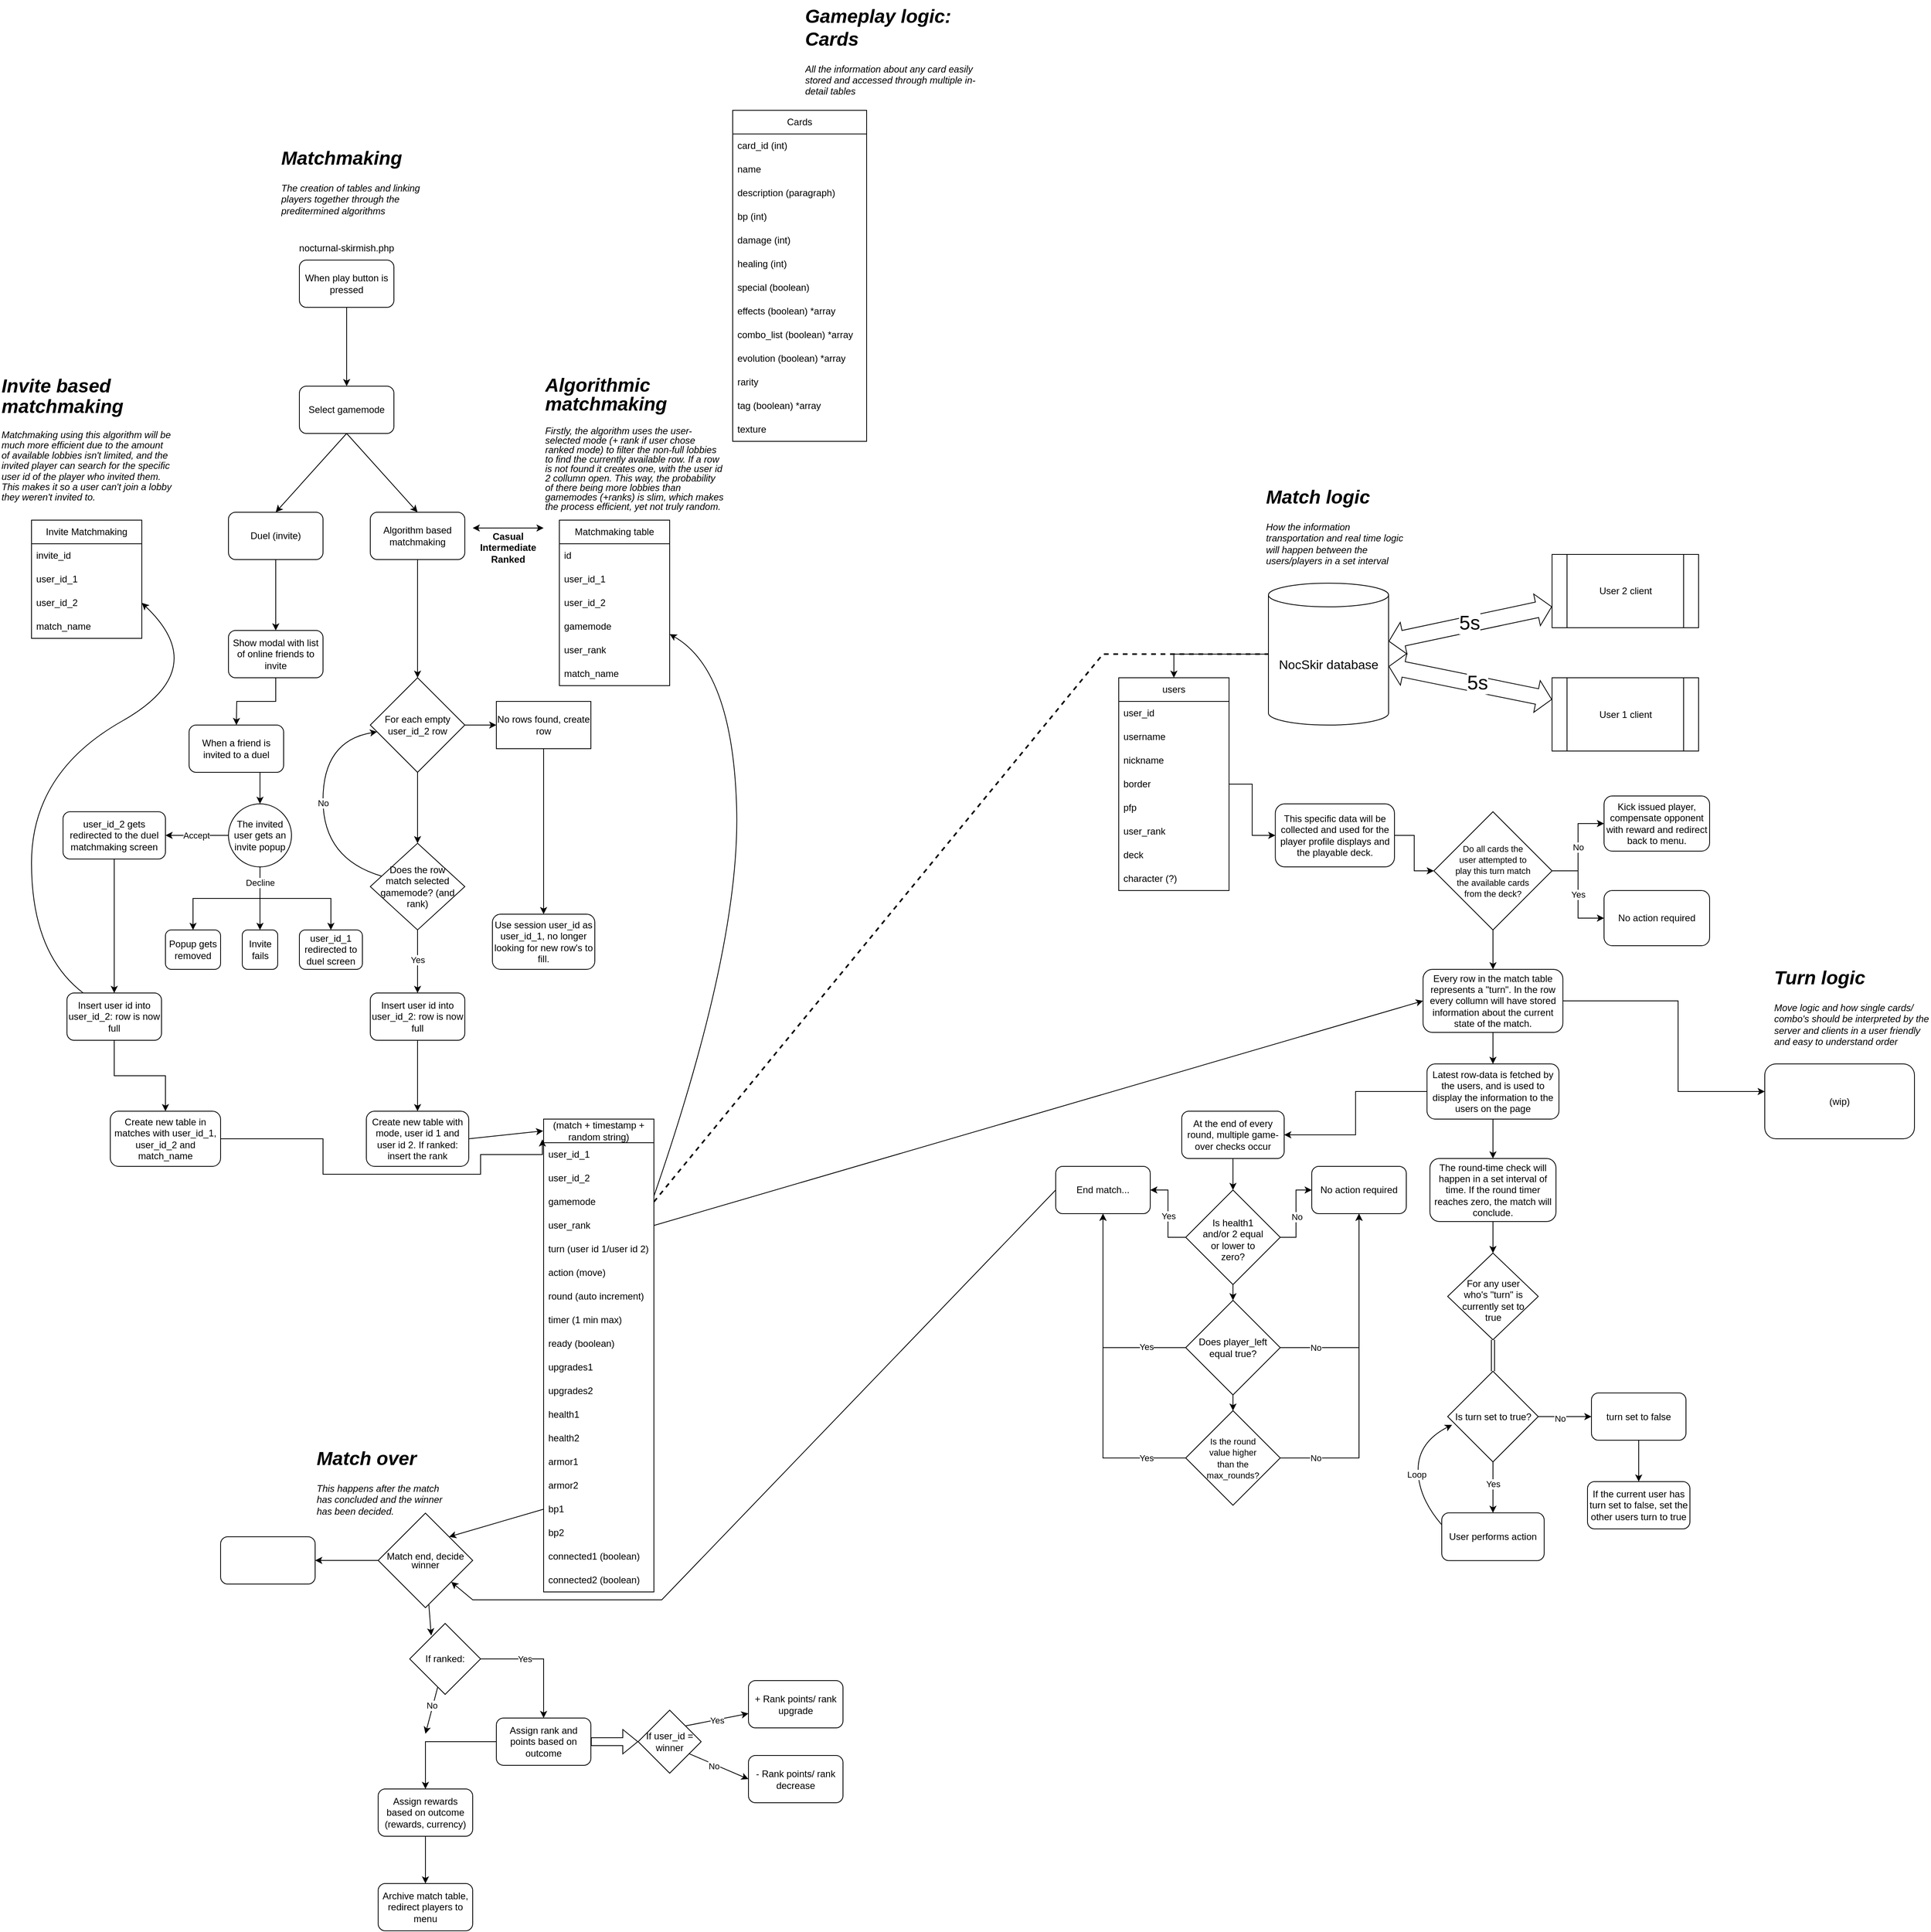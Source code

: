 <mxfile version="26.0.7">
  <diagram name="Page-1" id="myqILL3eeMkwEd0w7rBm">
    <mxGraphModel dx="2045" dy="1837" grid="1" gridSize="10" guides="1" tooltips="1" connect="1" arrows="1" fold="1" page="1" pageScale="1" pageWidth="850" pageHeight="1100" background="none" math="0" shadow="0">
      <root>
        <mxCell id="0" />
        <mxCell id="1" parent="0" />
        <mxCell id="EI8C_f2i3DZrhKItlqoA-1" value="When play button is pressed" style="rounded=1;whiteSpace=wrap;html=1;" parent="1" vertex="1">
          <mxGeometry x="360" y="270" width="120" height="60" as="geometry" />
        </mxCell>
        <mxCell id="EI8C_f2i3DZrhKItlqoA-2" value="nocturnal-skirmish.php" style="text;html=1;align=center;verticalAlign=middle;whiteSpace=wrap;rounded=0;" parent="1" vertex="1">
          <mxGeometry x="345" y="240" width="150" height="30" as="geometry" />
        </mxCell>
        <mxCell id="EI8C_f2i3DZrhKItlqoA-3" value="" style="endArrow=classic;html=1;rounded=0;exitX=0.5;exitY=1;exitDx=0;exitDy=0;entryX=0.5;entryY=0;entryDx=0;entryDy=0;" parent="1" source="EI8C_f2i3DZrhKItlqoA-1" target="EI8C_f2i3DZrhKItlqoA-4" edge="1">
          <mxGeometry width="50" height="50" relative="1" as="geometry">
            <mxPoint x="420" y="350" as="sourcePoint" />
            <mxPoint x="420" y="410" as="targetPoint" />
          </mxGeometry>
        </mxCell>
        <mxCell id="EI8C_f2i3DZrhKItlqoA-4" value="Select gamemode" style="rounded=1;whiteSpace=wrap;html=1;" parent="1" vertex="1">
          <mxGeometry x="360" y="430" width="120" height="60" as="geometry" />
        </mxCell>
        <mxCell id="EI8C_f2i3DZrhKItlqoA-5" value="" style="endArrow=classic;html=1;rounded=0;exitX=0.5;exitY=1;exitDx=0;exitDy=0;entryX=0.5;entryY=0;entryDx=0;entryDy=0;" parent="1" source="EI8C_f2i3DZrhKItlqoA-4" target="EI8C_f2i3DZrhKItlqoA-8" edge="1">
          <mxGeometry width="50" height="50" relative="1" as="geometry">
            <mxPoint x="420" y="500" as="sourcePoint" />
            <mxPoint x="500" y="580" as="targetPoint" />
          </mxGeometry>
        </mxCell>
        <mxCell id="EI8C_f2i3DZrhKItlqoA-6" value="" style="endArrow=classic;html=1;rounded=0;exitX=0.5;exitY=1;exitDx=0;exitDy=0;entryX=0.5;entryY=0;entryDx=0;entryDy=0;" parent="1" source="EI8C_f2i3DZrhKItlqoA-4" target="EI8C_f2i3DZrhKItlqoA-7" edge="1">
          <mxGeometry width="50" height="50" relative="1" as="geometry">
            <mxPoint x="420" y="500" as="sourcePoint" />
            <mxPoint x="340" y="580" as="targetPoint" />
          </mxGeometry>
        </mxCell>
        <mxCell id="EI8C_f2i3DZrhKItlqoA-7" value="Duel (invite)" style="rounded=1;whiteSpace=wrap;html=1;" parent="1" vertex="1">
          <mxGeometry x="270" y="590" width="120" height="60" as="geometry" />
        </mxCell>
        <mxCell id="EI8C_f2i3DZrhKItlqoA-8" value="Algorithm based matchmaking" style="rounded=1;whiteSpace=wrap;html=1;" parent="1" vertex="1">
          <mxGeometry x="450" y="590" width="120" height="60" as="geometry" />
        </mxCell>
        <mxCell id="EI8C_f2i3DZrhKItlqoA-18" value="Matchmaking table" style="swimlane;fontStyle=0;childLayout=stackLayout;horizontal=1;startSize=30;horizontalStack=0;resizeParent=1;resizeParentMax=0;resizeLast=0;collapsible=1;marginBottom=0;whiteSpace=wrap;html=1;" parent="1" vertex="1">
          <mxGeometry x="690" y="600" width="140" height="210" as="geometry">
            <mxRectangle x="690" y="600" width="140" height="30" as="alternateBounds" />
          </mxGeometry>
        </mxCell>
        <mxCell id="EI8C_f2i3DZrhKItlqoA-19" value="id" style="text;strokeColor=none;fillColor=none;align=left;verticalAlign=middle;spacingLeft=4;spacingRight=4;overflow=hidden;points=[[0,0.5],[1,0.5]];portConstraint=eastwest;rotatable=0;whiteSpace=wrap;html=1;" parent="EI8C_f2i3DZrhKItlqoA-18" vertex="1">
          <mxGeometry y="30" width="140" height="30" as="geometry" />
        </mxCell>
        <mxCell id="EI8C_f2i3DZrhKItlqoA-20" value="user_id_1" style="text;strokeColor=none;fillColor=none;align=left;verticalAlign=middle;spacingLeft=4;spacingRight=4;overflow=hidden;points=[[0,0.5],[1,0.5]];portConstraint=eastwest;rotatable=0;whiteSpace=wrap;html=1;" parent="EI8C_f2i3DZrhKItlqoA-18" vertex="1">
          <mxGeometry y="60" width="140" height="30" as="geometry" />
        </mxCell>
        <mxCell id="EI8C_f2i3DZrhKItlqoA-21" value="user_id_2" style="text;strokeColor=none;fillColor=none;align=left;verticalAlign=middle;spacingLeft=4;spacingRight=4;overflow=hidden;points=[[0,0.5],[1,0.5]];portConstraint=eastwest;rotatable=0;whiteSpace=wrap;html=1;" parent="EI8C_f2i3DZrhKItlqoA-18" vertex="1">
          <mxGeometry y="90" width="140" height="30" as="geometry" />
        </mxCell>
        <mxCell id="EI8C_f2i3DZrhKItlqoA-23" value="gamemode" style="text;strokeColor=none;fillColor=none;align=left;verticalAlign=middle;spacingLeft=4;spacingRight=4;overflow=hidden;points=[[0,0.5],[1,0.5]];portConstraint=eastwest;rotatable=0;whiteSpace=wrap;html=1;" parent="EI8C_f2i3DZrhKItlqoA-18" vertex="1">
          <mxGeometry y="120" width="140" height="30" as="geometry" />
        </mxCell>
        <mxCell id="EI8C_f2i3DZrhKItlqoA-22" value="user_rank" style="text;strokeColor=none;fillColor=none;align=left;verticalAlign=middle;spacingLeft=4;spacingRight=4;overflow=hidden;points=[[0,0.5],[1,0.5]];portConstraint=eastwest;rotatable=0;whiteSpace=wrap;html=1;" parent="EI8C_f2i3DZrhKItlqoA-18" vertex="1">
          <mxGeometry y="150" width="140" height="30" as="geometry" />
        </mxCell>
        <mxCell id="EI8C_f2i3DZrhKItlqoA-101" value="match_name" style="text;strokeColor=none;fillColor=none;align=left;verticalAlign=middle;spacingLeft=4;spacingRight=4;overflow=hidden;points=[[0,0.5],[1,0.5]];portConstraint=eastwest;rotatable=0;whiteSpace=wrap;html=1;" parent="EI8C_f2i3DZrhKItlqoA-18" vertex="1">
          <mxGeometry y="180" width="140" height="30" as="geometry" />
        </mxCell>
        <mxCell id="EI8C_f2i3DZrhKItlqoA-24" value="" style="endArrow=classic;startArrow=classic;html=1;rounded=0;" parent="1" edge="1">
          <mxGeometry width="50" height="50" relative="1" as="geometry">
            <mxPoint x="580" y="610" as="sourcePoint" />
            <mxPoint x="670" y="610" as="targetPoint" />
          </mxGeometry>
        </mxCell>
        <mxCell id="EI8C_f2i3DZrhKItlqoA-25" value="&lt;div&gt;&lt;b&gt;Casual&lt;/b&gt;&lt;/div&gt;&lt;div&gt;&lt;b&gt;Intermediate&lt;/b&gt;&lt;/div&gt;&lt;div&gt;&lt;b&gt;Ranked&lt;/b&gt;&lt;br&gt;&lt;/div&gt;" style="text;html=1;align=center;verticalAlign=middle;whiteSpace=wrap;rounded=0;" parent="1" vertex="1">
          <mxGeometry x="595" y="620" width="60" height="30" as="geometry" />
        </mxCell>
        <mxCell id="EI8C_f2i3DZrhKItlqoA-26" value="" style="endArrow=classic;html=1;rounded=0;" parent="1" source="EI8C_f2i3DZrhKItlqoA-8" target="EI8C_f2i3DZrhKItlqoA-27" edge="1">
          <mxGeometry width="50" height="50" relative="1" as="geometry">
            <mxPoint x="510" y="660" as="sourcePoint" />
            <mxPoint x="510" y="790" as="targetPoint" />
          </mxGeometry>
        </mxCell>
        <mxCell id="EI8C_f2i3DZrhKItlqoA-42" value="" style="edgeStyle=orthogonalEdgeStyle;rounded=0;orthogonalLoop=1;jettySize=auto;html=1;" parent="1" source="EI8C_f2i3DZrhKItlqoA-27" target="EI8C_f2i3DZrhKItlqoA-43" edge="1">
          <mxGeometry relative="1" as="geometry">
            <mxPoint x="600" y="860" as="targetPoint" />
          </mxGeometry>
        </mxCell>
        <mxCell id="EI8C_f2i3DZrhKItlqoA-27" value="For each empty user_id_2 row" style="rhombus;whiteSpace=wrap;html=1;" parent="1" vertex="1">
          <mxGeometry x="450" y="800" width="120" height="120" as="geometry" />
        </mxCell>
        <mxCell id="EI8C_f2i3DZrhKItlqoA-28" value="" style="endArrow=classic;html=1;rounded=0;" parent="1" source="EI8C_f2i3DZrhKItlqoA-27" target="EI8C_f2i3DZrhKItlqoA-31" edge="1">
          <mxGeometry width="50" height="50" relative="1" as="geometry">
            <mxPoint x="510" y="930" as="sourcePoint" />
            <mxPoint x="510" y="1000" as="targetPoint" />
          </mxGeometry>
        </mxCell>
        <mxCell id="oT2C7l8W0-6BX3yRoDzb-32" style="edgeStyle=orthogonalEdgeStyle;rounded=0;orthogonalLoop=1;jettySize=auto;html=1;exitX=0.5;exitY=1;exitDx=0;exitDy=0;" parent="1" source="EI8C_f2i3DZrhKItlqoA-31" target="EI8C_f2i3DZrhKItlqoA-38" edge="1">
          <mxGeometry relative="1" as="geometry" />
        </mxCell>
        <mxCell id="oT2C7l8W0-6BX3yRoDzb-33" value="Yes" style="edgeLabel;html=1;align=center;verticalAlign=middle;resizable=0;points=[];" parent="oT2C7l8W0-6BX3yRoDzb-32" vertex="1" connectable="0">
          <mxGeometry x="-0.059" y="3" relative="1" as="geometry">
            <mxPoint x="-3" as="offset" />
          </mxGeometry>
        </mxCell>
        <mxCell id="EI8C_f2i3DZrhKItlqoA-31" value="&lt;div&gt;Does the row&lt;/div&gt;&lt;div&gt;match selected gamemode? (and rank)&lt;br&gt;&lt;/div&gt;" style="rhombus;whiteSpace=wrap;html=1;" parent="1" vertex="1">
          <mxGeometry x="450" y="1010" width="120" height="110" as="geometry" />
        </mxCell>
        <mxCell id="EI8C_f2i3DZrhKItlqoA-38" value="Insert user id into user_id_2: row is now full" style="rounded=1;whiteSpace=wrap;html=1;" parent="1" vertex="1">
          <mxGeometry x="450" y="1200" width="120" height="60" as="geometry" />
        </mxCell>
        <mxCell id="EI8C_f2i3DZrhKItlqoA-40" value="" style="curved=1;endArrow=classic;html=1;rounded=0;" parent="1" source="EI8C_f2i3DZrhKItlqoA-31" target="EI8C_f2i3DZrhKItlqoA-27" edge="1">
          <mxGeometry width="50" height="50" relative="1" as="geometry">
            <mxPoint x="440" y="1060" as="sourcePoint" />
            <mxPoint x="440" y="860" as="targetPoint" />
            <Array as="points">
              <mxPoint x="390" y="1030" />
              <mxPoint x="390" y="880" />
            </Array>
          </mxGeometry>
        </mxCell>
        <mxCell id="oT2C7l8W0-6BX3yRoDzb-31" value="No" style="edgeLabel;html=1;align=center;verticalAlign=middle;resizable=0;points=[];" parent="EI8C_f2i3DZrhKItlqoA-40" vertex="1" connectable="0">
          <mxGeometry x="0.003" relative="1" as="geometry">
            <mxPoint as="offset" />
          </mxGeometry>
        </mxCell>
        <mxCell id="EI8C_f2i3DZrhKItlqoA-43" value="No rows found, create row" style="rounded=0;whiteSpace=wrap;html=1;" parent="1" vertex="1">
          <mxGeometry x="610" y="830" width="120" height="60" as="geometry" />
        </mxCell>
        <mxCell id="EI8C_f2i3DZrhKItlqoA-44" value="" style="endArrow=classic;html=1;rounded=0;" parent="1" source="EI8C_f2i3DZrhKItlqoA-38" target="EI8C_f2i3DZrhKItlqoA-45" edge="1">
          <mxGeometry width="50" height="50" relative="1" as="geometry">
            <mxPoint x="510" y="1280" as="sourcePoint" />
            <mxPoint x="510" y="1340" as="targetPoint" />
          </mxGeometry>
        </mxCell>
        <mxCell id="EI8C_f2i3DZrhKItlqoA-45" value="Create new table with mode, user id 1 and user id 2. If ranked: insert the rank" style="rounded=1;whiteSpace=wrap;html=1;" parent="1" vertex="1">
          <mxGeometry x="445" y="1350" width="130" height="70" as="geometry" />
        </mxCell>
        <mxCell id="EI8C_f2i3DZrhKItlqoA-47" value="(match + timestamp + random string)" style="swimlane;fontStyle=0;childLayout=stackLayout;horizontal=1;startSize=30;horizontalStack=0;resizeParent=1;resizeParentMax=0;resizeLast=0;collapsible=1;marginBottom=0;whiteSpace=wrap;html=1;" parent="1" vertex="1">
          <mxGeometry x="670" y="1360" width="140" height="600" as="geometry" />
        </mxCell>
        <mxCell id="EI8C_f2i3DZrhKItlqoA-48" value="user_id_1" style="text;strokeColor=none;fillColor=none;align=left;verticalAlign=middle;spacingLeft=4;spacingRight=4;overflow=hidden;points=[[0,0.5],[1,0.5]];portConstraint=eastwest;rotatable=0;whiteSpace=wrap;html=1;" parent="EI8C_f2i3DZrhKItlqoA-47" vertex="1">
          <mxGeometry y="30" width="140" height="30" as="geometry" />
        </mxCell>
        <mxCell id="EI8C_f2i3DZrhKItlqoA-49" value="user_id_2" style="text;strokeColor=none;fillColor=none;align=left;verticalAlign=middle;spacingLeft=4;spacingRight=4;overflow=hidden;points=[[0,0.5],[1,0.5]];portConstraint=eastwest;rotatable=0;whiteSpace=wrap;html=1;" parent="EI8C_f2i3DZrhKItlqoA-47" vertex="1">
          <mxGeometry y="60" width="140" height="30" as="geometry" />
        </mxCell>
        <mxCell id="EI8C_f2i3DZrhKItlqoA-50" value="gamemode" style="text;strokeColor=none;fillColor=none;align=left;verticalAlign=middle;spacingLeft=4;spacingRight=4;overflow=hidden;points=[[0,0.5],[1,0.5]];portConstraint=eastwest;rotatable=0;whiteSpace=wrap;html=1;" parent="EI8C_f2i3DZrhKItlqoA-47" vertex="1">
          <mxGeometry y="90" width="140" height="30" as="geometry" />
        </mxCell>
        <mxCell id="EI8C_f2i3DZrhKItlqoA-51" value="user_rank" style="text;strokeColor=none;fillColor=none;align=left;verticalAlign=middle;spacingLeft=4;spacingRight=4;overflow=hidden;points=[[0,0.5],[1,0.5]];portConstraint=eastwest;rotatable=0;whiteSpace=wrap;html=1;" parent="EI8C_f2i3DZrhKItlqoA-47" vertex="1">
          <mxGeometry y="120" width="140" height="30" as="geometry" />
        </mxCell>
        <mxCell id="EI8C_f2i3DZrhKItlqoA-52" value="turn (user id 1/user id 2)" style="text;strokeColor=none;fillColor=none;align=left;verticalAlign=middle;spacingLeft=4;spacingRight=4;overflow=hidden;points=[[0,0.5],[1,0.5]];portConstraint=eastwest;rotatable=0;whiteSpace=wrap;html=1;" parent="EI8C_f2i3DZrhKItlqoA-47" vertex="1">
          <mxGeometry y="150" width="140" height="30" as="geometry" />
        </mxCell>
        <mxCell id="EI8C_f2i3DZrhKItlqoA-53" value="action (move)" style="text;strokeColor=none;fillColor=none;align=left;verticalAlign=middle;spacingLeft=4;spacingRight=4;overflow=hidden;points=[[0,0.5],[1,0.5]];portConstraint=eastwest;rotatable=0;whiteSpace=wrap;html=1;" parent="EI8C_f2i3DZrhKItlqoA-47" vertex="1">
          <mxGeometry y="180" width="140" height="30" as="geometry" />
        </mxCell>
        <mxCell id="EI8C_f2i3DZrhKItlqoA-54" value="round (auto increment)" style="text;strokeColor=none;fillColor=none;align=left;verticalAlign=middle;spacingLeft=4;spacingRight=4;overflow=hidden;points=[[0,0.5],[1,0.5]];portConstraint=eastwest;rotatable=0;whiteSpace=wrap;html=1;" parent="EI8C_f2i3DZrhKItlqoA-47" vertex="1">
          <mxGeometry y="210" width="140" height="30" as="geometry" />
        </mxCell>
        <mxCell id="EI8C_f2i3DZrhKItlqoA-55" value="timer (1 min max)" style="text;strokeColor=none;fillColor=none;align=left;verticalAlign=middle;spacingLeft=4;spacingRight=4;overflow=hidden;points=[[0,0.5],[1,0.5]];portConstraint=eastwest;rotatable=0;whiteSpace=wrap;html=1;" parent="EI8C_f2i3DZrhKItlqoA-47" vertex="1">
          <mxGeometry y="240" width="140" height="30" as="geometry" />
        </mxCell>
        <mxCell id="EI8C_f2i3DZrhKItlqoA-56" value="ready (boolean)" style="text;strokeColor=none;fillColor=none;align=left;verticalAlign=middle;spacingLeft=4;spacingRight=4;overflow=hidden;points=[[0,0.5],[1,0.5]];portConstraint=eastwest;rotatable=0;whiteSpace=wrap;html=1;" parent="EI8C_f2i3DZrhKItlqoA-47" vertex="1">
          <mxGeometry y="270" width="140" height="30" as="geometry" />
        </mxCell>
        <mxCell id="EI8C_f2i3DZrhKItlqoA-57" value="upgrades1" style="text;strokeColor=none;fillColor=none;align=left;verticalAlign=middle;spacingLeft=4;spacingRight=4;overflow=hidden;points=[[0,0.5],[1,0.5]];portConstraint=eastwest;rotatable=0;whiteSpace=wrap;html=1;" parent="EI8C_f2i3DZrhKItlqoA-47" vertex="1">
          <mxGeometry y="300" width="140" height="30" as="geometry" />
        </mxCell>
        <mxCell id="EI8C_f2i3DZrhKItlqoA-58" value="upgrades2" style="text;strokeColor=none;fillColor=none;align=left;verticalAlign=middle;spacingLeft=4;spacingRight=4;overflow=hidden;points=[[0,0.5],[1,0.5]];portConstraint=eastwest;rotatable=0;whiteSpace=wrap;html=1;" parent="EI8C_f2i3DZrhKItlqoA-47" vertex="1">
          <mxGeometry y="330" width="140" height="30" as="geometry" />
        </mxCell>
        <mxCell id="EI8C_f2i3DZrhKItlqoA-62" value="health1" style="text;strokeColor=none;fillColor=none;align=left;verticalAlign=middle;spacingLeft=4;spacingRight=4;overflow=hidden;points=[[0,0.5],[1,0.5]];portConstraint=eastwest;rotatable=0;whiteSpace=wrap;html=1;" parent="EI8C_f2i3DZrhKItlqoA-47" vertex="1">
          <mxGeometry y="360" width="140" height="30" as="geometry" />
        </mxCell>
        <mxCell id="EI8C_f2i3DZrhKItlqoA-63" value="health2" style="text;strokeColor=none;fillColor=none;align=left;verticalAlign=middle;spacingLeft=4;spacingRight=4;overflow=hidden;points=[[0,0.5],[1,0.5]];portConstraint=eastwest;rotatable=0;whiteSpace=wrap;html=1;" parent="EI8C_f2i3DZrhKItlqoA-47" vertex="1">
          <mxGeometry y="390" width="140" height="30" as="geometry" />
        </mxCell>
        <mxCell id="EI8C_f2i3DZrhKItlqoA-64" value="armor1" style="text;strokeColor=none;fillColor=none;align=left;verticalAlign=middle;spacingLeft=4;spacingRight=4;overflow=hidden;points=[[0,0.5],[1,0.5]];portConstraint=eastwest;rotatable=0;whiteSpace=wrap;html=1;" parent="EI8C_f2i3DZrhKItlqoA-47" vertex="1">
          <mxGeometry y="420" width="140" height="30" as="geometry" />
        </mxCell>
        <mxCell id="EI8C_f2i3DZrhKItlqoA-65" value="armor2" style="text;strokeColor=none;fillColor=none;align=left;verticalAlign=middle;spacingLeft=4;spacingRight=4;overflow=hidden;points=[[0,0.5],[1,0.5]];portConstraint=eastwest;rotatable=0;whiteSpace=wrap;html=1;" parent="EI8C_f2i3DZrhKItlqoA-47" vertex="1">
          <mxGeometry y="450" width="140" height="30" as="geometry" />
        </mxCell>
        <mxCell id="EI8C_f2i3DZrhKItlqoA-66" value="bp1" style="text;strokeColor=none;fillColor=none;align=left;verticalAlign=middle;spacingLeft=4;spacingRight=4;overflow=hidden;points=[[0,0.5],[1,0.5]];portConstraint=eastwest;rotatable=0;whiteSpace=wrap;html=1;" parent="EI8C_f2i3DZrhKItlqoA-47" vertex="1">
          <mxGeometry y="480" width="140" height="30" as="geometry" />
        </mxCell>
        <mxCell id="EI8C_f2i3DZrhKItlqoA-67" value="bp2" style="text;strokeColor=none;fillColor=none;align=left;verticalAlign=middle;spacingLeft=4;spacingRight=4;overflow=hidden;points=[[0,0.5],[1,0.5]];portConstraint=eastwest;rotatable=0;whiteSpace=wrap;html=1;" parent="EI8C_f2i3DZrhKItlqoA-47" vertex="1">
          <mxGeometry y="510" width="140" height="30" as="geometry" />
        </mxCell>
        <mxCell id="EI8C_f2i3DZrhKItlqoA-100" value="connected1 (boolean)" style="text;strokeColor=none;fillColor=none;align=left;verticalAlign=middle;spacingLeft=4;spacingRight=4;overflow=hidden;points=[[0,0.5],[1,0.5]];portConstraint=eastwest;rotatable=0;whiteSpace=wrap;html=1;" parent="EI8C_f2i3DZrhKItlqoA-47" vertex="1">
          <mxGeometry y="540" width="140" height="30" as="geometry" />
        </mxCell>
        <mxCell id="w6-UylWCK7Cdz2--Akp1-1" value="connected2 (boolean)" style="text;strokeColor=none;fillColor=none;align=left;verticalAlign=middle;spacingLeft=4;spacingRight=4;overflow=hidden;points=[[0,0.5],[1,0.5]];portConstraint=eastwest;rotatable=0;whiteSpace=wrap;html=1;" parent="EI8C_f2i3DZrhKItlqoA-47" vertex="1">
          <mxGeometry y="570" width="140" height="30" as="geometry" />
        </mxCell>
        <mxCell id="EI8C_f2i3DZrhKItlqoA-59" value="" style="endArrow=classic;html=1;rounded=0;" parent="1" source="EI8C_f2i3DZrhKItlqoA-7" target="EI8C_f2i3DZrhKItlqoA-60" edge="1">
          <mxGeometry width="50" height="50" relative="1" as="geometry">
            <mxPoint x="330" y="670" as="sourcePoint" />
            <mxPoint x="330" y="720" as="targetPoint" />
          </mxGeometry>
        </mxCell>
        <mxCell id="oT2C7l8W0-6BX3yRoDzb-11" value="" style="edgeStyle=orthogonalEdgeStyle;rounded=0;orthogonalLoop=1;jettySize=auto;html=1;" parent="1" source="EI8C_f2i3DZrhKItlqoA-60" edge="1">
          <mxGeometry relative="1" as="geometry">
            <mxPoint x="280" y="860" as="targetPoint" />
          </mxGeometry>
        </mxCell>
        <mxCell id="EI8C_f2i3DZrhKItlqoA-60" value="Show modal with list of online friends to invite" style="rounded=1;whiteSpace=wrap;html=1;" parent="1" vertex="1">
          <mxGeometry x="270" y="740" width="120" height="60" as="geometry" />
        </mxCell>
        <mxCell id="EI8C_f2i3DZrhKItlqoA-83" value="" style="edgeStyle=orthogonalEdgeStyle;rounded=0;orthogonalLoop=1;jettySize=auto;html=1;entryX=0.5;entryY=0;entryDx=0;entryDy=0;" parent="1" source="EI8C_f2i3DZrhKItlqoA-68" target="EI8C_f2i3DZrhKItlqoA-96" edge="1">
          <mxGeometry relative="1" as="geometry" />
        </mxCell>
        <mxCell id="EI8C_f2i3DZrhKItlqoA-68" value="Assign rank and points based on outcome" style="rounded=1;whiteSpace=wrap;html=1;" parent="1" vertex="1">
          <mxGeometry x="610" y="2120" width="120" height="60" as="geometry" />
        </mxCell>
        <mxCell id="EI8C_f2i3DZrhKItlqoA-69" value="" style="endArrow=classic;html=1;rounded=0;entryX=1;entryY=0;entryDx=0;entryDy=0;exitX=0;exitY=0.5;exitDx=0;exitDy=0;" parent="1" source="EI8C_f2i3DZrhKItlqoA-66" target="EI8C_f2i3DZrhKItlqoA-70" edge="1">
          <mxGeometry width="50" height="50" relative="1" as="geometry">
            <mxPoint x="667.32" y="1890.72" as="sourcePoint" />
            <mxPoint x="590" y="1920.0" as="targetPoint" />
          </mxGeometry>
        </mxCell>
        <mxCell id="w6-UylWCK7Cdz2--Akp1-3" value="" style="edgeStyle=orthogonalEdgeStyle;rounded=0;orthogonalLoop=1;jettySize=auto;html=1;" parent="1" source="EI8C_f2i3DZrhKItlqoA-70" target="w6-UylWCK7Cdz2--Akp1-2" edge="1">
          <mxGeometry relative="1" as="geometry" />
        </mxCell>
        <mxCell id="EI8C_f2i3DZrhKItlqoA-70" value="&lt;div style=&quot;line-height: 90%;&quot; align=&quot;center&quot;&gt;Match end, decide winner&lt;br&gt;&lt;/div&gt;" style="rhombus;whiteSpace=wrap;html=1;align=center;" parent="1" vertex="1">
          <mxGeometry x="460" y="1860" width="120" height="120" as="geometry" />
        </mxCell>
        <mxCell id="EI8C_f2i3DZrhKItlqoA-71" value="" style="endArrow=classic;html=1;rounded=0;entryX=0.5;entryY=0;entryDx=0;entryDy=0;exitX=1;exitY=0.5;exitDx=0;exitDy=0;" parent="1" source="EI8C_f2i3DZrhKItlqoA-84" target="EI8C_f2i3DZrhKItlqoA-68" edge="1">
          <mxGeometry width="50" height="50" relative="1" as="geometry">
            <mxPoint x="530" y="2040" as="sourcePoint" />
            <mxPoint x="580" y="1990" as="targetPoint" />
            <Array as="points">
              <mxPoint x="670" y="2045" />
            </Array>
          </mxGeometry>
        </mxCell>
        <mxCell id="oT2C7l8W0-6BX3yRoDzb-34" value="Yes" style="edgeLabel;html=1;align=center;verticalAlign=middle;resizable=0;points=[];" parent="EI8C_f2i3DZrhKItlqoA-71" vertex="1" connectable="0">
          <mxGeometry x="-0.287" relative="1" as="geometry">
            <mxPoint as="offset" />
          </mxGeometry>
        </mxCell>
        <mxCell id="EI8C_f2i3DZrhKItlqoA-75" value="If user_id = winner" style="rhombus;whiteSpace=wrap;html=1;" parent="1" vertex="1">
          <mxGeometry x="790" y="2110" width="80" height="80" as="geometry" />
        </mxCell>
        <mxCell id="EI8C_f2i3DZrhKItlqoA-76" value="" style="endArrow=classic;html=1;rounded=0;exitX=1;exitY=0;exitDx=0;exitDy=0;" parent="1" source="EI8C_f2i3DZrhKItlqoA-75" target="EI8C_f2i3DZrhKItlqoA-77" edge="1">
          <mxGeometry width="50" height="50" relative="1" as="geometry">
            <mxPoint x="700" y="2020" as="sourcePoint" />
            <mxPoint x="730" y="2000" as="targetPoint" />
          </mxGeometry>
        </mxCell>
        <mxCell id="oT2C7l8W0-6BX3yRoDzb-36" value="Yes" style="edgeLabel;html=1;align=center;verticalAlign=middle;resizable=0;points=[];" parent="EI8C_f2i3DZrhKItlqoA-76" vertex="1" connectable="0">
          <mxGeometry x="-0.01" relative="1" as="geometry">
            <mxPoint y="1" as="offset" />
          </mxGeometry>
        </mxCell>
        <mxCell id="EI8C_f2i3DZrhKItlqoA-77" value="+ Rank points/ rank upgrade" style="rounded=1;whiteSpace=wrap;html=1;" parent="1" vertex="1">
          <mxGeometry x="930.0" y="2072.5" width="120" height="60" as="geometry" />
        </mxCell>
        <mxCell id="EI8C_f2i3DZrhKItlqoA-79" value="" style="endArrow=classic;html=1;rounded=0;exitX=0.803;exitY=0.688;exitDx=0;exitDy=0;exitPerimeter=0;entryX=0;entryY=0.5;entryDx=0;entryDy=0;" parent="1" source="EI8C_f2i3DZrhKItlqoA-75" target="EI8C_f2i3DZrhKItlqoA-81" edge="1">
          <mxGeometry width="50" height="50" relative="1" as="geometry">
            <mxPoint x="710" y="2030" as="sourcePoint" />
            <mxPoint x="730" y="2070" as="targetPoint" />
            <Array as="points" />
          </mxGeometry>
        </mxCell>
        <mxCell id="oT2C7l8W0-6BX3yRoDzb-37" value="No" style="edgeLabel;html=1;align=center;verticalAlign=middle;resizable=0;points=[];" parent="EI8C_f2i3DZrhKItlqoA-79" vertex="1" connectable="0">
          <mxGeometry x="-0.144" y="-2" relative="1" as="geometry">
            <mxPoint as="offset" />
          </mxGeometry>
        </mxCell>
        <mxCell id="EI8C_f2i3DZrhKItlqoA-81" value="- Rank points/ rank decrease" style="rounded=1;whiteSpace=wrap;html=1;" parent="1" vertex="1">
          <mxGeometry x="930.0" y="2167.5" width="120" height="60" as="geometry" />
        </mxCell>
        <mxCell id="EI8C_f2i3DZrhKItlqoA-82" value="Archive match table, redirect players to menu" style="whiteSpace=wrap;html=1;rounded=1;" parent="1" vertex="1">
          <mxGeometry x="460" y="2330" width="120" height="60" as="geometry" />
        </mxCell>
        <mxCell id="EI8C_f2i3DZrhKItlqoA-86" value="" style="endArrow=classic;html=1;rounded=0;entryX=0.304;entryY=0.169;entryDx=0;entryDy=0;entryPerimeter=0;" parent="1" source="EI8C_f2i3DZrhKItlqoA-70" target="EI8C_f2i3DZrhKItlqoA-84" edge="1">
          <mxGeometry width="50" height="50" relative="1" as="geometry">
            <mxPoint x="539" y="1961" as="sourcePoint" />
            <mxPoint x="600" y="2090" as="targetPoint" />
          </mxGeometry>
        </mxCell>
        <mxCell id="EI8C_f2i3DZrhKItlqoA-84" value="If ranked:" style="rhombus;whiteSpace=wrap;html=1;" parent="1" vertex="1">
          <mxGeometry x="500" y="2000" width="90" height="90" as="geometry" />
        </mxCell>
        <mxCell id="EI8C_f2i3DZrhKItlqoA-92" value="" style="endArrow=classic;html=1;rounded=0;" parent="1" source="EI8C_f2i3DZrhKItlqoA-84" edge="1">
          <mxGeometry width="50" height="50" relative="1" as="geometry">
            <mxPoint x="650" y="2040" as="sourcePoint" />
            <mxPoint x="520" y="2140" as="targetPoint" />
          </mxGeometry>
        </mxCell>
        <mxCell id="oT2C7l8W0-6BX3yRoDzb-35" value="No" style="edgeLabel;html=1;align=center;verticalAlign=middle;resizable=0;points=[];" parent="EI8C_f2i3DZrhKItlqoA-92" vertex="1" connectable="0">
          <mxGeometry x="-0.215" y="-2" relative="1" as="geometry">
            <mxPoint as="offset" />
          </mxGeometry>
        </mxCell>
        <mxCell id="EI8C_f2i3DZrhKItlqoA-94" value="" style="shape=flexArrow;endArrow=classic;html=1;rounded=0;entryX=0;entryY=0.5;entryDx=0;entryDy=0;exitX=1;exitY=0.5;exitDx=0;exitDy=0;" parent="1" source="EI8C_f2i3DZrhKItlqoA-68" target="EI8C_f2i3DZrhKItlqoA-75" edge="1">
          <mxGeometry width="50" height="50" relative="1" as="geometry">
            <mxPoint x="580" y="2230" as="sourcePoint" />
            <mxPoint x="630" y="2180" as="targetPoint" />
          </mxGeometry>
        </mxCell>
        <mxCell id="EI8C_f2i3DZrhKItlqoA-96" value="Assign rewards based on outcome (rewards, currency)" style="rounded=1;whiteSpace=wrap;html=1;" parent="1" vertex="1">
          <mxGeometry x="460" y="2210" width="120" height="60" as="geometry" />
        </mxCell>
        <mxCell id="EI8C_f2i3DZrhKItlqoA-97" value="" style="endArrow=classic;html=1;rounded=0;exitX=0.5;exitY=1;exitDx=0;exitDy=0;" parent="1" source="EI8C_f2i3DZrhKItlqoA-96" target="EI8C_f2i3DZrhKItlqoA-82" edge="1">
          <mxGeometry width="50" height="50" relative="1" as="geometry">
            <mxPoint x="610" y="2300" as="sourcePoint" />
            <mxPoint x="660" y="2250" as="targetPoint" />
          </mxGeometry>
        </mxCell>
        <mxCell id="EI8C_f2i3DZrhKItlqoA-102" value="" style="curved=1;endArrow=classic;html=1;rounded=0;" parent="1" source="EI8C_f2i3DZrhKItlqoA-47" target="EI8C_f2i3DZrhKItlqoA-18" edge="1">
          <mxGeometry width="50" height="50" relative="1" as="geometry">
            <mxPoint x="830" y="1390" as="sourcePoint" />
            <mxPoint x="840" y="800" as="targetPoint" />
            <Array as="points">
              <mxPoint x="920" y="1140" />
              <mxPoint x="910" y="790" />
            </Array>
          </mxGeometry>
        </mxCell>
        <mxCell id="oT2C7l8W0-6BX3yRoDzb-16" style="edgeStyle=orthogonalEdgeStyle;rounded=0;orthogonalLoop=1;jettySize=auto;html=1;exitX=0.75;exitY=1;exitDx=0;exitDy=0;" parent="1" source="oT2C7l8W0-6BX3yRoDzb-14" target="oT2C7l8W0-6BX3yRoDzb-15" edge="1">
          <mxGeometry relative="1" as="geometry" />
        </mxCell>
        <mxCell id="oT2C7l8W0-6BX3yRoDzb-14" value="When a friend is invited to a duel" style="rounded=1;whiteSpace=wrap;html=1;" parent="1" vertex="1">
          <mxGeometry x="220" y="860" width="120" height="60" as="geometry" />
        </mxCell>
        <mxCell id="oT2C7l8W0-6BX3yRoDzb-17" style="edgeStyle=orthogonalEdgeStyle;rounded=0;orthogonalLoop=1;jettySize=auto;html=1;exitX=0.5;exitY=1;exitDx=0;exitDy=0;" parent="1" source="oT2C7l8W0-6BX3yRoDzb-15" target="oT2C7l8W0-6BX3yRoDzb-18" edge="1">
          <mxGeometry relative="1" as="geometry">
            <mxPoint x="309.692" y="1080" as="targetPoint" />
          </mxGeometry>
        </mxCell>
        <mxCell id="oT2C7l8W0-6BX3yRoDzb-19" style="edgeStyle=orthogonalEdgeStyle;rounded=0;orthogonalLoop=1;jettySize=auto;html=1;exitX=0.5;exitY=1;exitDx=0;exitDy=0;" parent="1" source="oT2C7l8W0-6BX3yRoDzb-15" target="oT2C7l8W0-6BX3yRoDzb-20" edge="1">
          <mxGeometry relative="1" as="geometry">
            <mxPoint x="309.692" y="1080" as="targetPoint" />
          </mxGeometry>
        </mxCell>
        <mxCell id="oT2C7l8W0-6BX3yRoDzb-21" style="edgeStyle=orthogonalEdgeStyle;rounded=0;orthogonalLoop=1;jettySize=auto;html=1;exitX=0.5;exitY=1;exitDx=0;exitDy=0;" parent="1" source="oT2C7l8W0-6BX3yRoDzb-15" target="oT2C7l8W0-6BX3yRoDzb-22" edge="1">
          <mxGeometry relative="1" as="geometry">
            <mxPoint x="380" y="1080" as="targetPoint" />
            <Array as="points">
              <mxPoint x="310" y="1080" />
              <mxPoint x="400" y="1080" />
            </Array>
          </mxGeometry>
        </mxCell>
        <mxCell id="oT2C7l8W0-6BX3yRoDzb-25" value="Decline" style="edgeLabel;html=1;align=center;verticalAlign=middle;resizable=0;points=[];" parent="oT2C7l8W0-6BX3yRoDzb-21" vertex="1" connectable="0">
          <mxGeometry x="-0.768" relative="1" as="geometry">
            <mxPoint as="offset" />
          </mxGeometry>
        </mxCell>
        <mxCell id="oT2C7l8W0-6BX3yRoDzb-29" value="" style="edgeStyle=orthogonalEdgeStyle;rounded=0;orthogonalLoop=1;jettySize=auto;html=1;" parent="1" source="oT2C7l8W0-6BX3yRoDzb-15" target="oT2C7l8W0-6BX3yRoDzb-28" edge="1">
          <mxGeometry relative="1" as="geometry" />
        </mxCell>
        <mxCell id="oT2C7l8W0-6BX3yRoDzb-30" value="Accept" style="edgeLabel;html=1;align=center;verticalAlign=middle;resizable=0;points=[];" parent="oT2C7l8W0-6BX3yRoDzb-29" vertex="1" connectable="0">
          <mxGeometry x="0.037" y="3" relative="1" as="geometry">
            <mxPoint y="-3" as="offset" />
          </mxGeometry>
        </mxCell>
        <mxCell id="oT2C7l8W0-6BX3yRoDzb-15" value="The invited user gets an invite popup" style="ellipse;whiteSpace=wrap;html=1;aspect=fixed;" parent="1" vertex="1">
          <mxGeometry x="270" y="960" width="80" height="80" as="geometry" />
        </mxCell>
        <mxCell id="oT2C7l8W0-6BX3yRoDzb-18" value="Popup gets removed" style="rounded=1;whiteSpace=wrap;html=1;" parent="1" vertex="1">
          <mxGeometry x="190" y="1120" width="70" height="50" as="geometry" />
        </mxCell>
        <mxCell id="oT2C7l8W0-6BX3yRoDzb-20" value="Invite fails" style="rounded=1;whiteSpace=wrap;html=1;" parent="1" vertex="1">
          <mxGeometry x="287.5" y="1120" width="45" height="50" as="geometry" />
        </mxCell>
        <mxCell id="oT2C7l8W0-6BX3yRoDzb-22" value="user_id_1 redirected to duel screen" style="rounded=1;whiteSpace=wrap;html=1;" parent="1" vertex="1">
          <mxGeometry x="360" y="1120" width="80" height="50" as="geometry" />
        </mxCell>
        <mxCell id="oT2C7l8W0-6BX3yRoDzb-38" style="edgeStyle=orthogonalEdgeStyle;rounded=0;orthogonalLoop=1;jettySize=auto;html=1;exitX=0.5;exitY=1;exitDx=0;exitDy=0;" parent="1" source="oT2C7l8W0-6BX3yRoDzb-28" target="oT2C7l8W0-6BX3yRoDzb-39" edge="1">
          <mxGeometry relative="1" as="geometry">
            <mxPoint x="125" y="1100" as="targetPoint" />
          </mxGeometry>
        </mxCell>
        <mxCell id="oT2C7l8W0-6BX3yRoDzb-28" value="user_id_2 gets redirected to the duel matchmaking screen" style="rounded=1;whiteSpace=wrap;html=1;" parent="1" vertex="1">
          <mxGeometry x="60" y="970" width="130" height="60" as="geometry" />
        </mxCell>
        <mxCell id="oT2C7l8W0-6BX3yRoDzb-51" style="edgeStyle=orthogonalEdgeStyle;rounded=0;orthogonalLoop=1;jettySize=auto;html=1;exitX=0.5;exitY=1;exitDx=0;exitDy=0;" parent="1" source="oT2C7l8W0-6BX3yRoDzb-39" target="oT2C7l8W0-6BX3yRoDzb-52" edge="1">
          <mxGeometry relative="1" as="geometry">
            <mxPoint x="160" y="1240" as="targetPoint" />
          </mxGeometry>
        </mxCell>
        <mxCell id="oT2C7l8W0-6BX3yRoDzb-39" value="Insert user id into user_id_2: row is now full" style="rounded=1;whiteSpace=wrap;html=1;" parent="1" vertex="1">
          <mxGeometry x="65" y="1200" width="120" height="60" as="geometry" />
        </mxCell>
        <mxCell id="oT2C7l8W0-6BX3yRoDzb-42" value="Invite Matchmaking" style="swimlane;fontStyle=0;childLayout=stackLayout;horizontal=1;startSize=30;horizontalStack=0;resizeParent=1;resizeParentMax=0;resizeLast=0;collapsible=1;marginBottom=0;whiteSpace=wrap;html=1;" parent="1" vertex="1">
          <mxGeometry x="20" y="600" width="140" height="150" as="geometry">
            <mxRectangle x="690" y="600" width="140" height="30" as="alternateBounds" />
          </mxGeometry>
        </mxCell>
        <mxCell id="oT2C7l8W0-6BX3yRoDzb-43" value="invite_id" style="text;strokeColor=none;fillColor=none;align=left;verticalAlign=middle;spacingLeft=4;spacingRight=4;overflow=hidden;points=[[0,0.5],[1,0.5]];portConstraint=eastwest;rotatable=0;whiteSpace=wrap;html=1;" parent="oT2C7l8W0-6BX3yRoDzb-42" vertex="1">
          <mxGeometry y="30" width="140" height="30" as="geometry" />
        </mxCell>
        <mxCell id="oT2C7l8W0-6BX3yRoDzb-44" value="user_id_1" style="text;strokeColor=none;fillColor=none;align=left;verticalAlign=middle;spacingLeft=4;spacingRight=4;overflow=hidden;points=[[0,0.5],[1,0.5]];portConstraint=eastwest;rotatable=0;whiteSpace=wrap;html=1;" parent="oT2C7l8W0-6BX3yRoDzb-42" vertex="1">
          <mxGeometry y="60" width="140" height="30" as="geometry" />
        </mxCell>
        <mxCell id="oT2C7l8W0-6BX3yRoDzb-45" value="user_id_2" style="text;strokeColor=none;fillColor=none;align=left;verticalAlign=middle;spacingLeft=4;spacingRight=4;overflow=hidden;points=[[0,0.5],[1,0.5]];portConstraint=eastwest;rotatable=0;whiteSpace=wrap;html=1;" parent="oT2C7l8W0-6BX3yRoDzb-42" vertex="1">
          <mxGeometry y="90" width="140" height="30" as="geometry" />
        </mxCell>
        <mxCell id="oT2C7l8W0-6BX3yRoDzb-48" value="match_name" style="text;strokeColor=none;fillColor=none;align=left;verticalAlign=middle;spacingLeft=4;spacingRight=4;overflow=hidden;points=[[0,0.5],[1,0.5]];portConstraint=eastwest;rotatable=0;whiteSpace=wrap;html=1;" parent="oT2C7l8W0-6BX3yRoDzb-42" vertex="1">
          <mxGeometry y="120" width="140" height="30" as="geometry" />
        </mxCell>
        <mxCell id="oT2C7l8W0-6BX3yRoDzb-63" style="edgeStyle=orthogonalEdgeStyle;rounded=0;orthogonalLoop=1;jettySize=auto;html=1;exitX=1;exitY=0.5;exitDx=0;exitDy=0;entryX=-0.011;entryY=0.043;entryDx=0;entryDy=0;entryPerimeter=0;" parent="1" source="oT2C7l8W0-6BX3yRoDzb-52" target="EI8C_f2i3DZrhKItlqoA-47" edge="1">
          <mxGeometry relative="1" as="geometry">
            <mxPoint x="640" y="1410" as="targetPoint" />
            <Array as="points">
              <mxPoint x="390" y="1385" />
              <mxPoint x="390" y="1430" />
              <mxPoint x="590" y="1430" />
              <mxPoint x="590" y="1405" />
            </Array>
          </mxGeometry>
        </mxCell>
        <mxCell id="oT2C7l8W0-6BX3yRoDzb-52" value="Create new table in matches with user_id_1, user_id_2 and match_name" style="rounded=1;whiteSpace=wrap;html=1;" parent="1" vertex="1">
          <mxGeometry x="120" y="1350" width="140" height="70" as="geometry" />
        </mxCell>
        <mxCell id="oT2C7l8W0-6BX3yRoDzb-55" value="" style="endArrow=classic;html=1;rounded=0;exitX=1;exitY=0.5;exitDx=0;exitDy=0;entryX=-0.004;entryY=0.025;entryDx=0;entryDy=0;entryPerimeter=0;" parent="1" source="EI8C_f2i3DZrhKItlqoA-45" target="EI8C_f2i3DZrhKItlqoA-47" edge="1">
          <mxGeometry width="50" height="50" relative="1" as="geometry">
            <mxPoint x="580" y="1390" as="sourcePoint" />
            <mxPoint x="630" y="1340" as="targetPoint" />
          </mxGeometry>
        </mxCell>
        <mxCell id="oT2C7l8W0-6BX3yRoDzb-58" value="" style="curved=1;endArrow=classic;html=1;rounded=0;entryX=1;entryY=0.5;entryDx=0;entryDy=0;" parent="1" source="oT2C7l8W0-6BX3yRoDzb-39" target="oT2C7l8W0-6BX3yRoDzb-45" edge="1">
          <mxGeometry width="50" height="50" relative="1" as="geometry">
            <mxPoint x="50" y="1230" as="sourcePoint" />
            <mxPoint x="100" y="1180" as="targetPoint" />
            <Array as="points">
              <mxPoint x="20" y="1150" />
              <mxPoint x="20" y="920" />
              <mxPoint x="250" y="790" />
            </Array>
          </mxGeometry>
        </mxCell>
        <mxCell id="oT2C7l8W0-6BX3yRoDzb-65" value="Cards" style="swimlane;fontStyle=0;childLayout=stackLayout;horizontal=1;startSize=30;horizontalStack=0;resizeParent=1;resizeParentMax=0;resizeLast=0;collapsible=1;marginBottom=0;whiteSpace=wrap;html=1;" parent="1" vertex="1">
          <mxGeometry x="910" y="80" width="170" height="420" as="geometry" />
        </mxCell>
        <mxCell id="oT2C7l8W0-6BX3yRoDzb-66" value="card_id (int)" style="text;strokeColor=none;fillColor=none;align=left;verticalAlign=middle;spacingLeft=4;spacingRight=4;overflow=hidden;points=[[0,0.5],[1,0.5]];portConstraint=eastwest;rotatable=0;whiteSpace=wrap;html=1;" parent="oT2C7l8W0-6BX3yRoDzb-65" vertex="1">
          <mxGeometry y="30" width="170" height="30" as="geometry" />
        </mxCell>
        <mxCell id="oT2C7l8W0-6BX3yRoDzb-67" value="name" style="text;strokeColor=none;fillColor=none;align=left;verticalAlign=middle;spacingLeft=4;spacingRight=4;overflow=hidden;points=[[0,0.5],[1,0.5]];portConstraint=eastwest;rotatable=0;whiteSpace=wrap;html=1;" parent="oT2C7l8W0-6BX3yRoDzb-65" vertex="1">
          <mxGeometry y="60" width="170" height="30" as="geometry" />
        </mxCell>
        <mxCell id="wGgicrv_s1oQboJG13sr-10" value="description (paragraph)" style="text;strokeColor=none;fillColor=none;align=left;verticalAlign=middle;spacingLeft=4;spacingRight=4;overflow=hidden;points=[[0,0.5],[1,0.5]];portConstraint=eastwest;rotatable=0;whiteSpace=wrap;html=1;" parent="oT2C7l8W0-6BX3yRoDzb-65" vertex="1">
          <mxGeometry y="90" width="170" height="30" as="geometry" />
        </mxCell>
        <mxCell id="oT2C7l8W0-6BX3yRoDzb-72" value="bp (int)" style="text;strokeColor=none;fillColor=none;align=left;verticalAlign=middle;spacingLeft=4;spacingRight=4;overflow=hidden;points=[[0,0.5],[1,0.5]];portConstraint=eastwest;rotatable=0;whiteSpace=wrap;html=1;" parent="oT2C7l8W0-6BX3yRoDzb-65" vertex="1">
          <mxGeometry y="120" width="170" height="30" as="geometry" />
        </mxCell>
        <mxCell id="oT2C7l8W0-6BX3yRoDzb-73" value="damage (int)" style="text;strokeColor=none;fillColor=none;align=left;verticalAlign=middle;spacingLeft=4;spacingRight=4;overflow=hidden;points=[[0,0.5],[1,0.5]];portConstraint=eastwest;rotatable=0;whiteSpace=wrap;html=1;" parent="oT2C7l8W0-6BX3yRoDzb-65" vertex="1">
          <mxGeometry y="150" width="170" height="30" as="geometry" />
        </mxCell>
        <mxCell id="oT2C7l8W0-6BX3yRoDzb-75" value="healing (int)" style="text;strokeColor=none;fillColor=none;align=left;verticalAlign=middle;spacingLeft=4;spacingRight=4;overflow=hidden;points=[[0,0.5],[1,0.5]];portConstraint=eastwest;rotatable=0;whiteSpace=wrap;html=1;" parent="oT2C7l8W0-6BX3yRoDzb-65" vertex="1">
          <mxGeometry y="180" width="170" height="30" as="geometry" />
        </mxCell>
        <mxCell id="oT2C7l8W0-6BX3yRoDzb-74" value="special (boolean)" style="text;strokeColor=none;fillColor=none;align=left;verticalAlign=middle;spacingLeft=4;spacingRight=4;overflow=hidden;points=[[0,0.5],[1,0.5]];portConstraint=eastwest;rotatable=0;whiteSpace=wrap;html=1;" parent="oT2C7l8W0-6BX3yRoDzb-65" vertex="1">
          <mxGeometry y="210" width="170" height="30" as="geometry" />
        </mxCell>
        <mxCell id="oT2C7l8W0-6BX3yRoDzb-71" value="effects (boolean) *array" style="text;strokeColor=none;fillColor=none;align=left;verticalAlign=middle;spacingLeft=4;spacingRight=4;overflow=hidden;points=[[0,0.5],[1,0.5]];portConstraint=eastwest;rotatable=0;whiteSpace=wrap;html=1;" parent="oT2C7l8W0-6BX3yRoDzb-65" vertex="1">
          <mxGeometry y="240" width="170" height="30" as="geometry" />
        </mxCell>
        <mxCell id="oT2C7l8W0-6BX3yRoDzb-77" value="combo_list (boolean) *array" style="text;strokeColor=none;fillColor=none;align=left;verticalAlign=middle;spacingLeft=4;spacingRight=4;overflow=hidden;points=[[0,0.5],[1,0.5]];portConstraint=eastwest;rotatable=0;whiteSpace=wrap;html=1;" parent="oT2C7l8W0-6BX3yRoDzb-65" vertex="1">
          <mxGeometry y="270" width="170" height="30" as="geometry" />
        </mxCell>
        <mxCell id="oT2C7l8W0-6BX3yRoDzb-78" value="evolution (boolean) *array" style="text;strokeColor=none;fillColor=none;align=left;verticalAlign=middle;spacingLeft=4;spacingRight=4;overflow=hidden;points=[[0,0.5],[1,0.5]];portConstraint=eastwest;rotatable=0;whiteSpace=wrap;html=1;" parent="oT2C7l8W0-6BX3yRoDzb-65" vertex="1">
          <mxGeometry y="300" width="170" height="30" as="geometry" />
        </mxCell>
        <mxCell id="oT2C7l8W0-6BX3yRoDzb-79" value="rarity" style="text;strokeColor=none;fillColor=none;align=left;verticalAlign=middle;spacingLeft=4;spacingRight=4;overflow=hidden;points=[[0,0.5],[1,0.5]];portConstraint=eastwest;rotatable=0;whiteSpace=wrap;html=1;" parent="oT2C7l8W0-6BX3yRoDzb-65" vertex="1">
          <mxGeometry y="330" width="170" height="30" as="geometry" />
        </mxCell>
        <mxCell id="oT2C7l8W0-6BX3yRoDzb-70" value="tag (boolean) *array" style="text;strokeColor=none;fillColor=none;align=left;verticalAlign=middle;spacingLeft=4;spacingRight=4;overflow=hidden;points=[[0,0.5],[1,0.5]];portConstraint=eastwest;rotatable=0;whiteSpace=wrap;html=1;" parent="oT2C7l8W0-6BX3yRoDzb-65" vertex="1">
          <mxGeometry y="360" width="170" height="30" as="geometry" />
        </mxCell>
        <mxCell id="oT2C7l8W0-6BX3yRoDzb-68" value="texture" style="text;strokeColor=none;fillColor=none;align=left;verticalAlign=middle;spacingLeft=4;spacingRight=4;overflow=hidden;points=[[0,0.5],[1,0.5]];portConstraint=eastwest;rotatable=0;whiteSpace=wrap;html=1;" parent="oT2C7l8W0-6BX3yRoDzb-65" vertex="1">
          <mxGeometry y="390" width="170" height="30" as="geometry" />
        </mxCell>
        <mxCell id="pQwzymtS64x7x1kbTtJx-16" style="edgeStyle=orthogonalEdgeStyle;rounded=0;orthogonalLoop=1;jettySize=auto;html=1;entryX=0.5;entryY=0;entryDx=0;entryDy=0;" parent="1" source="pQwzymtS64x7x1kbTtJx-1" target="pQwzymtS64x7x1kbTtJx-11" edge="1">
          <mxGeometry relative="1" as="geometry" />
        </mxCell>
        <mxCell id="pQwzymtS64x7x1kbTtJx-1" value="&lt;font style=&quot;font-size: 16px;&quot;&gt;NocSkir database&lt;/font&gt;" style="shape=cylinder3;whiteSpace=wrap;html=1;boundedLbl=1;backgroundOutline=1;size=15;" parent="1" vertex="1">
          <mxGeometry x="1590" y="680" width="152.5" height="180" as="geometry" />
        </mxCell>
        <mxCell id="pQwzymtS64x7x1kbTtJx-2" value="&lt;h1 style=&quot;margin-top: 0px;&quot;&gt;&lt;i&gt;Match logic&lt;/i&gt;&lt;/h1&gt;&lt;p&gt;&lt;i&gt;How the information transportation and real time logic will happen between the users/players in a set interval&lt;/i&gt;&lt;/p&gt;" style="text;html=1;whiteSpace=wrap;overflow=hidden;rounded=0;" parent="1" vertex="1">
          <mxGeometry x="1585" y="550" width="180" height="120" as="geometry" />
        </mxCell>
        <mxCell id="pQwzymtS64x7x1kbTtJx-5" value="&lt;h1 style=&quot;margin-top: 0px;&quot;&gt;&lt;i&gt;Matchmaking&lt;/i&gt;&lt;/h1&gt;&lt;p&gt;&lt;i&gt;The creation of tables and linking players together through the preditermined algorithms&lt;/i&gt;&lt;/p&gt;" style="text;html=1;whiteSpace=wrap;overflow=hidden;rounded=0;" parent="1" vertex="1">
          <mxGeometry x="335" y="120" width="180" height="120" as="geometry" />
        </mxCell>
        <mxCell id="pQwzymtS64x7x1kbTtJx-6" value="&lt;h1 style=&quot;margin-top: 0px;&quot;&gt;&lt;i&gt;Gameplay logic: Cards&lt;/i&gt;&lt;/h1&gt;&lt;p&gt;&lt;i&gt;All the information about any card easily stored and accessed through multiple in-detail tables&lt;/i&gt;&lt;/p&gt;" style="text;html=1;whiteSpace=wrap;overflow=hidden;rounded=0;" parent="1" vertex="1">
          <mxGeometry x="1000" y="-60" width="220" height="120" as="geometry" />
        </mxCell>
        <mxCell id="pQwzymtS64x7x1kbTtJx-65" value="" style="edgeStyle=orthogonalEdgeStyle;rounded=0;orthogonalLoop=1;jettySize=auto;html=1;" parent="1" source="pQwzymtS64x7x1kbTtJx-11" target="pQwzymtS64x7x1kbTtJx-64" edge="1">
          <mxGeometry relative="1" as="geometry" />
        </mxCell>
        <mxCell id="pQwzymtS64x7x1kbTtJx-11" value="users" style="swimlane;fontStyle=0;childLayout=stackLayout;horizontal=1;startSize=30;horizontalStack=0;resizeParent=1;resizeParentMax=0;resizeLast=0;collapsible=1;marginBottom=0;whiteSpace=wrap;html=1;" parent="1" vertex="1">
          <mxGeometry x="1400" y="800" width="140" height="270" as="geometry" />
        </mxCell>
        <mxCell id="pQwzymtS64x7x1kbTtJx-12" value="user_id" style="text;strokeColor=none;fillColor=none;align=left;verticalAlign=middle;spacingLeft=4;spacingRight=4;overflow=hidden;points=[[0,0.5],[1,0.5]];portConstraint=eastwest;rotatable=0;whiteSpace=wrap;html=1;" parent="pQwzymtS64x7x1kbTtJx-11" vertex="1">
          <mxGeometry y="30" width="140" height="30" as="geometry" />
        </mxCell>
        <mxCell id="pQwzymtS64x7x1kbTtJx-13" value="username" style="text;strokeColor=none;fillColor=none;align=left;verticalAlign=middle;spacingLeft=4;spacingRight=4;overflow=hidden;points=[[0,0.5],[1,0.5]];portConstraint=eastwest;rotatable=0;whiteSpace=wrap;html=1;" parent="pQwzymtS64x7x1kbTtJx-11" vertex="1">
          <mxGeometry y="60" width="140" height="30" as="geometry" />
        </mxCell>
        <mxCell id="pQwzymtS64x7x1kbTtJx-14" value="nickname" style="text;strokeColor=none;fillColor=none;align=left;verticalAlign=middle;spacingLeft=4;spacingRight=4;overflow=hidden;points=[[0,0.5],[1,0.5]];portConstraint=eastwest;rotatable=0;whiteSpace=wrap;html=1;" parent="pQwzymtS64x7x1kbTtJx-11" vertex="1">
          <mxGeometry y="90" width="140" height="30" as="geometry" />
        </mxCell>
        <mxCell id="wGgicrv_s1oQboJG13sr-8" value="border" style="text;strokeColor=none;fillColor=none;align=left;verticalAlign=middle;spacingLeft=4;spacingRight=4;overflow=hidden;points=[[0,0.5],[1,0.5]];portConstraint=eastwest;rotatable=0;whiteSpace=wrap;html=1;" parent="pQwzymtS64x7x1kbTtJx-11" vertex="1">
          <mxGeometry y="120" width="140" height="30" as="geometry" />
        </mxCell>
        <mxCell id="wGgicrv_s1oQboJG13sr-9" value="pfp" style="text;strokeColor=none;fillColor=none;align=left;verticalAlign=middle;spacingLeft=4;spacingRight=4;overflow=hidden;points=[[0,0.5],[1,0.5]];portConstraint=eastwest;rotatable=0;whiteSpace=wrap;html=1;" parent="pQwzymtS64x7x1kbTtJx-11" vertex="1">
          <mxGeometry y="150" width="140" height="30" as="geometry" />
        </mxCell>
        <mxCell id="pQwzymtS64x7x1kbTtJx-18" value="user_rank" style="text;strokeColor=none;fillColor=none;align=left;verticalAlign=middle;spacingLeft=4;spacingRight=4;overflow=hidden;points=[[0,0.5],[1,0.5]];portConstraint=eastwest;rotatable=0;whiteSpace=wrap;html=1;" parent="pQwzymtS64x7x1kbTtJx-11" vertex="1">
          <mxGeometry y="180" width="140" height="30" as="geometry" />
        </mxCell>
        <mxCell id="pQwzymtS64x7x1kbTtJx-19" value="deck" style="text;strokeColor=none;fillColor=none;align=left;verticalAlign=middle;spacingLeft=4;spacingRight=4;overflow=hidden;points=[[0,0.5],[1,0.5]];portConstraint=eastwest;rotatable=0;whiteSpace=wrap;html=1;" parent="pQwzymtS64x7x1kbTtJx-11" vertex="1">
          <mxGeometry y="210" width="140" height="30" as="geometry" />
        </mxCell>
        <mxCell id="pQwzymtS64x7x1kbTtJx-20" value="character (?)" style="text;strokeColor=none;fillColor=none;align=left;verticalAlign=middle;spacingLeft=4;spacingRight=4;overflow=hidden;points=[[0,0.5],[1,0.5]];portConstraint=eastwest;rotatable=0;whiteSpace=wrap;html=1;" parent="pQwzymtS64x7x1kbTtJx-11" vertex="1">
          <mxGeometry y="240" width="140" height="30" as="geometry" />
        </mxCell>
        <mxCell id="pQwzymtS64x7x1kbTtJx-41" value="" style="shape=flexArrow;endArrow=classic;startArrow=classic;html=1;rounded=0;width=20;" parent="1" source="pQwzymtS64x7x1kbTtJx-42" target="pQwzymtS64x7x1kbTtJx-1" edge="1">
          <mxGeometry width="100" height="100" relative="1" as="geometry">
            <mxPoint x="1666" y="1205" as="sourcePoint" />
            <mxPoint x="1720" y="955" as="targetPoint" />
          </mxGeometry>
        </mxCell>
        <mxCell id="pQwzymtS64x7x1kbTtJx-43" value="&lt;font style=&quot;font-size: 25px;&quot;&gt;5s&lt;/font&gt;" style="edgeLabel;html=1;align=center;verticalAlign=middle;resizable=0;points=[];" parent="pQwzymtS64x7x1kbTtJx-41" vertex="1" connectable="0">
          <mxGeometry x="0.028" y="-1" relative="1" as="geometry">
            <mxPoint x="11" as="offset" />
          </mxGeometry>
        </mxCell>
        <mxCell id="pQwzymtS64x7x1kbTtJx-42" value="User 1 client" style="shape=process;whiteSpace=wrap;html=1;backgroundOutline=1;" parent="1" vertex="1">
          <mxGeometry x="1950" y="800" width="186" height="93" as="geometry" />
        </mxCell>
        <mxCell id="pQwzymtS64x7x1kbTtJx-45" value="" style="shape=flexArrow;endArrow=classic;startArrow=classic;html=1;rounded=0;width=20;" parent="1" source="pQwzymtS64x7x1kbTtJx-1" target="pQwzymtS64x7x1kbTtJx-46" edge="1">
          <mxGeometry width="100" height="100" relative="1" as="geometry">
            <mxPoint x="1710" y="865" as="sourcePoint" />
            <mxPoint x="1860" y="1205" as="targetPoint" />
          </mxGeometry>
        </mxCell>
        <mxCell id="pQwzymtS64x7x1kbTtJx-46" value="User 2 client" style="shape=process;whiteSpace=wrap;html=1;backgroundOutline=1;" parent="1" vertex="1">
          <mxGeometry x="1950" y="643.5" width="186" height="93" as="geometry" />
        </mxCell>
        <mxCell id="pQwzymtS64x7x1kbTtJx-48" value="&lt;font style=&quot;font-size: 25px;&quot;&gt;5s&lt;/font&gt;" style="edgeLabel;html=1;align=center;verticalAlign=middle;resizable=0;points=[];" parent="1" vertex="1" connectable="0">
          <mxGeometry x="1840" y="709.997" as="geometry">
            <mxPoint x="5" y="19" as="offset" />
          </mxGeometry>
        </mxCell>
        <mxCell id="pQwzymtS64x7x1kbTtJx-49" value="&lt;h1 style=&quot;margin-top: 0px;&quot;&gt;&lt;i&gt;Match over&lt;/i&gt;&lt;/h1&gt;&lt;p style=&quot;&quot;&gt;&lt;i&gt;This happens after the match has concluded and the winner has been decided.&lt;/i&gt;&lt;/p&gt;" style="text;html=1;whiteSpace=wrap;overflow=hidden;rounded=0;align=left;" parent="1" vertex="1">
          <mxGeometry x="380" y="1770" width="170" height="105" as="geometry" />
        </mxCell>
        <mxCell id="pQwzymtS64x7x1kbTtJx-61" value="" style="endArrow=none;dashed=1;html=1;rounded=0;exitX=1;exitY=0.5;exitDx=0;exitDy=0;strokeWidth=2;" parent="1" source="EI8C_f2i3DZrhKItlqoA-50" target="pQwzymtS64x7x1kbTtJx-1" edge="1">
          <mxGeometry width="50" height="50" relative="1" as="geometry">
            <mxPoint x="820" y="1390" as="sourcePoint" />
            <mxPoint x="870" y="1340" as="targetPoint" />
            <Array as="points">
              <mxPoint x="1380" y="770" />
            </Array>
          </mxGeometry>
        </mxCell>
        <mxCell id="pQwzymtS64x7x1kbTtJx-70" style="edgeStyle=orthogonalEdgeStyle;rounded=0;orthogonalLoop=1;jettySize=auto;html=1;" parent="1" source="pQwzymtS64x7x1kbTtJx-64" target="pQwzymtS64x7x1kbTtJx-66" edge="1">
          <mxGeometry relative="1" as="geometry" />
        </mxCell>
        <mxCell id="pQwzymtS64x7x1kbTtJx-64" value="This specific data will be collected and used for the player profile displays and the playable deck." style="rounded=1;whiteSpace=wrap;html=1;fontStyle=0;startSize=30;" parent="1" vertex="1">
          <mxGeometry x="1598.75" y="960" width="151.25" height="80" as="geometry" />
        </mxCell>
        <mxCell id="pQwzymtS64x7x1kbTtJx-69" value="" style="group;labelBorderColor=none;glass=0;" parent="1" vertex="1" connectable="0">
          <mxGeometry x="1800" y="970" width="150" height="150" as="geometry" />
        </mxCell>
        <mxCell id="pQwzymtS64x7x1kbTtJx-66" value="" style="rhombus;whiteSpace=wrap;horizontal=1;html=1;spacing=1;" parent="pQwzymtS64x7x1kbTtJx-69" vertex="1">
          <mxGeometry width="150" height="150" as="geometry" />
        </mxCell>
        <mxCell id="pQwzymtS64x7x1kbTtJx-67" value="&lt;span style=&quot;font-size: 11px;&quot;&gt;Do all cards the user attempted to play this turn match the available cards from the deck?&lt;/span&gt;" style="text;html=1;align=center;verticalAlign=middle;whiteSpace=wrap;rounded=0;" parent="pQwzymtS64x7x1kbTtJx-69" vertex="1">
          <mxGeometry x="25" y="40" width="100" height="70" as="geometry" />
        </mxCell>
        <mxCell id="pQwzymtS64x7x1kbTtJx-74" value="Kick issued player, compensate opponent with reward and redirect back to menu." style="rounded=1;whiteSpace=wrap;html=1;spacing=1;" parent="1" vertex="1">
          <mxGeometry x="2016" y="950" width="134" height="70" as="geometry" />
        </mxCell>
        <mxCell id="pQwzymtS64x7x1kbTtJx-75" value="No" style="edgeStyle=orthogonalEdgeStyle;rounded=0;orthogonalLoop=1;jettySize=auto;html=1;" parent="1" source="pQwzymtS64x7x1kbTtJx-66" target="pQwzymtS64x7x1kbTtJx-74" edge="1">
          <mxGeometry relative="1" as="geometry" />
        </mxCell>
        <mxCell id="pQwzymtS64x7x1kbTtJx-79" value="No action required" style="rounded=1;whiteSpace=wrap;html=1;spacing=1;" parent="1" vertex="1">
          <mxGeometry x="2016" y="1070" width="134" height="70" as="geometry" />
        </mxCell>
        <mxCell id="pQwzymtS64x7x1kbTtJx-80" value="Yes" style="edgeStyle=orthogonalEdgeStyle;rounded=0;orthogonalLoop=1;jettySize=auto;html=1;" parent="1" source="pQwzymtS64x7x1kbTtJx-66" target="pQwzymtS64x7x1kbTtJx-79" edge="1">
          <mxGeometry relative="1" as="geometry" />
        </mxCell>
        <mxCell id="pQwzymtS64x7x1kbTtJx-82" value="&lt;h1 style=&quot;margin-top: 0px; line-height: 110%;&quot;&gt;&lt;i&gt;Invite based matchmaking&lt;/i&gt;&lt;/h1&gt;&lt;p style=&quot;margin-top: 10px; line-height: 110%;&quot;&gt;&lt;i&gt;Matchmaking using this algorithm will be much more efficient due to the amount of available lobbies isn&#39;t limited, and the invited player can search for the specific user id of the player who invited them. This makes it so a user can&#39;t join a lobby they weren&#39;t invited to.&lt;/i&gt;&lt;/p&gt;" style="text;html=1;whiteSpace=wrap;overflow=hidden;rounded=0;" parent="1" vertex="1">
          <mxGeometry x="-20" y="410" width="220" height="170" as="geometry" />
        </mxCell>
        <mxCell id="pQwzymtS64x7x1kbTtJx-83" value="&lt;h1 style=&quot;margin-top: 0px; line-height: 100%;&quot;&gt;&lt;i&gt;Algorithmic matchmaking&lt;/i&gt;&lt;/h1&gt;&lt;p style=&quot;margin-top: 10px; line-height: 100%;&quot;&gt;&lt;i&gt;Firstly, the algorithm uses the user-selected mode (+ rank if user chose ranked mode) to filter the non-full lobbies to find the currently available row. If a row is not found it creates one, with the user id 2 collumn open. This way, the probability of there being more lobbies than gamemodes (+ranks) is slim, which makes the process efficient, yet not truly random.&lt;/i&gt;&lt;/p&gt;" style="text;html=1;whiteSpace=wrap;overflow=hidden;rounded=0;" parent="1" vertex="1">
          <mxGeometry x="670" y="410" width="230" height="190" as="geometry" />
        </mxCell>
        <mxCell id="pQwzymtS64x7x1kbTtJx-84" value="" style="endArrow=classic;html=1;rounded=0;entryX=0;entryY=0.5;entryDx=0;entryDy=0;exitX=1;exitY=0.5;exitDx=0;exitDy=0;" parent="1" source="EI8C_f2i3DZrhKItlqoA-51" target="pQwzymtS64x7x1kbTtJx-85" edge="1">
          <mxGeometry width="50" height="50" relative="1" as="geometry">
            <mxPoint x="1040" y="1500" as="sourcePoint" />
            <mxPoint x="1790" y="1200" as="targetPoint" />
          </mxGeometry>
        </mxCell>
        <mxCell id="pQwzymtS64x7x1kbTtJx-99" value="" style="edgeStyle=orthogonalEdgeStyle;rounded=0;orthogonalLoop=1;jettySize=auto;html=1;" parent="1" source="pQwzymtS64x7x1kbTtJx-85" target="pQwzymtS64x7x1kbTtJx-98" edge="1">
          <mxGeometry relative="1" as="geometry" />
        </mxCell>
        <mxCell id="CsufiQmwH3geNDcdlSES-4" value="" style="edgeStyle=orthogonalEdgeStyle;rounded=0;orthogonalLoop=1;jettySize=auto;html=1;" edge="1" parent="1" source="pQwzymtS64x7x1kbTtJx-85" target="CsufiQmwH3geNDcdlSES-3">
          <mxGeometry relative="1" as="geometry">
            <mxPoint x="2190" y="1350" as="targetPoint" />
            <Array as="points">
              <mxPoint x="2110" y="1210" />
              <mxPoint x="2110" y="1325" />
            </Array>
          </mxGeometry>
        </mxCell>
        <mxCell id="pQwzymtS64x7x1kbTtJx-85" value="Every row in the match table represents a &quot;turn&quot;. In the row every collumn will have stored information about the current state of the match." style="rounded=1;whiteSpace=wrap;html=1;spacing=1;" parent="1" vertex="1">
          <mxGeometry x="1786.25" y="1170" width="177.5" height="80" as="geometry" />
        </mxCell>
        <mxCell id="pQwzymtS64x7x1kbTtJx-86" value="" style="edgeStyle=orthogonalEdgeStyle;rounded=0;orthogonalLoop=1;jettySize=auto;html=1;" parent="1" source="pQwzymtS64x7x1kbTtJx-66" target="pQwzymtS64x7x1kbTtJx-85" edge="1">
          <mxGeometry relative="1" as="geometry" />
        </mxCell>
        <mxCell id="pQwzymtS64x7x1kbTtJx-101" value="" style="edgeStyle=orthogonalEdgeStyle;rounded=0;orthogonalLoop=1;jettySize=auto;html=1;" parent="1" source="pQwzymtS64x7x1kbTtJx-98" target="pQwzymtS64x7x1kbTtJx-100" edge="1">
          <mxGeometry relative="1" as="geometry" />
        </mxCell>
        <mxCell id="pQwzymtS64x7x1kbTtJx-98" value="&lt;div&gt;Latest row-data is fetched by the users, and is used to display the information to the users on the page&lt;br&gt;&lt;/div&gt;" style="whiteSpace=wrap;html=1;rounded=1;spacing=1;align=center;" parent="1" vertex="1">
          <mxGeometry x="1791.25" y="1290" width="167.5" height="70" as="geometry" />
        </mxCell>
        <mxCell id="pQwzymtS64x7x1kbTtJx-106" style="edgeStyle=orthogonalEdgeStyle;rounded=0;orthogonalLoop=1;jettySize=auto;html=1;" parent="1" source="pQwzymtS64x7x1kbTtJx-100" target="pQwzymtS64x7x1kbTtJx-102" edge="1">
          <mxGeometry relative="1" as="geometry" />
        </mxCell>
        <mxCell id="pQwzymtS64x7x1kbTtJx-100" value="At the end of every round, multiple game-over checks occur" style="whiteSpace=wrap;html=1;rounded=1;spacing=1;" parent="1" vertex="1">
          <mxGeometry x="1480" y="1350" width="130" height="60" as="geometry" />
        </mxCell>
        <mxCell id="pQwzymtS64x7x1kbTtJx-105" value="" style="group" parent="1" vertex="1" connectable="0">
          <mxGeometry x="1485" y="1450" width="120" height="120" as="geometry" />
        </mxCell>
        <mxCell id="pQwzymtS64x7x1kbTtJx-102" value="" style="rhombus;whiteSpace=wrap;html=1;" parent="pQwzymtS64x7x1kbTtJx-105" vertex="1">
          <mxGeometry width="120" height="120" as="geometry" />
        </mxCell>
        <mxCell id="pQwzymtS64x7x1kbTtJx-104" value="Is health1 and/or 2 equal or lower to zero?" style="text;html=1;align=center;verticalAlign=middle;whiteSpace=wrap;rounded=0;" parent="pQwzymtS64x7x1kbTtJx-105" vertex="1">
          <mxGeometry x="20" y="15" width="80" height="95" as="geometry" />
        </mxCell>
        <mxCell id="pQwzymtS64x7x1kbTtJx-109" value="End match..." style="rounded=1;whiteSpace=wrap;html=1;" parent="1" vertex="1">
          <mxGeometry x="1320" y="1420" width="120" height="60" as="geometry" />
        </mxCell>
        <mxCell id="pQwzymtS64x7x1kbTtJx-108" style="edgeStyle=orthogonalEdgeStyle;rounded=0;orthogonalLoop=1;jettySize=auto;html=1;" parent="1" source="pQwzymtS64x7x1kbTtJx-102" target="pQwzymtS64x7x1kbTtJx-109" edge="1">
          <mxGeometry relative="1" as="geometry">
            <mxPoint x="1440" y="1450" as="targetPoint" />
          </mxGeometry>
        </mxCell>
        <mxCell id="pQwzymtS64x7x1kbTtJx-111" value="Yes" style="edgeLabel;html=1;align=center;verticalAlign=middle;resizable=0;points=[];" parent="pQwzymtS64x7x1kbTtJx-108" vertex="1" connectable="0">
          <mxGeometry x="-0.054" relative="1" as="geometry">
            <mxPoint as="offset" />
          </mxGeometry>
        </mxCell>
        <mxCell id="pQwzymtS64x7x1kbTtJx-110" value="" style="endArrow=classic;html=1;rounded=0;" parent="1" target="EI8C_f2i3DZrhKItlqoA-70" edge="1">
          <mxGeometry width="50" height="50" relative="1" as="geometry">
            <mxPoint x="1320" y="1450" as="sourcePoint" />
            <mxPoint x="1370" y="1400" as="targetPoint" />
            <Array as="points">
              <mxPoint x="820" y="1970" />
              <mxPoint x="580" y="1970" />
            </Array>
          </mxGeometry>
        </mxCell>
        <mxCell id="pQwzymtS64x7x1kbTtJx-113" value="No action required" style="rounded=1;whiteSpace=wrap;html=1;" parent="1" vertex="1">
          <mxGeometry x="1645" y="1420" width="120" height="60" as="geometry" />
        </mxCell>
        <mxCell id="pQwzymtS64x7x1kbTtJx-112" style="edgeStyle=orthogonalEdgeStyle;rounded=0;orthogonalLoop=1;jettySize=auto;html=1;" parent="1" source="pQwzymtS64x7x1kbTtJx-102" target="pQwzymtS64x7x1kbTtJx-113" edge="1">
          <mxGeometry relative="1" as="geometry">
            <mxPoint x="1440" y="1570" as="targetPoint" />
          </mxGeometry>
        </mxCell>
        <mxCell id="pQwzymtS64x7x1kbTtJx-117" value="No" style="edgeLabel;html=1;align=center;verticalAlign=middle;resizable=0;points=[];" parent="pQwzymtS64x7x1kbTtJx-112" vertex="1" connectable="0">
          <mxGeometry x="-0.02" y="-1" relative="1" as="geometry">
            <mxPoint y="3" as="offset" />
          </mxGeometry>
        </mxCell>
        <mxCell id="pQwzymtS64x7x1kbTtJx-146" style="edgeStyle=orthogonalEdgeStyle;rounded=0;orthogonalLoop=1;jettySize=auto;html=1;" parent="1" source="pQwzymtS64x7x1kbTtJx-121" target="pQwzymtS64x7x1kbTtJx-109" edge="1">
          <mxGeometry relative="1" as="geometry" />
        </mxCell>
        <mxCell id="pQwzymtS64x7x1kbTtJx-148" value="&lt;font&gt;Yes&lt;/font&gt;" style="edgeLabel;html=1;align=center;verticalAlign=middle;resizable=0;points=[];spacing=4;" parent="pQwzymtS64x7x1kbTtJx-146" vertex="1" connectable="0">
          <mxGeometry x="-0.638" y="-1" relative="1" as="geometry">
            <mxPoint as="offset" />
          </mxGeometry>
        </mxCell>
        <mxCell id="pQwzymtS64x7x1kbTtJx-147" style="edgeStyle=orthogonalEdgeStyle;rounded=0;orthogonalLoop=1;jettySize=auto;html=1;exitX=1;exitY=0.5;exitDx=0;exitDy=0;" parent="1" source="pQwzymtS64x7x1kbTtJx-121" target="pQwzymtS64x7x1kbTtJx-113" edge="1">
          <mxGeometry relative="1" as="geometry" />
        </mxCell>
        <mxCell id="pQwzymtS64x7x1kbTtJx-149" value="No" style="edgeLabel;html=1;align=center;verticalAlign=middle;resizable=0;points=[];" parent="pQwzymtS64x7x1kbTtJx-147" vertex="1" connectable="0">
          <mxGeometry x="-0.695" y="1" relative="1" as="geometry">
            <mxPoint x="4" y="1" as="offset" />
          </mxGeometry>
        </mxCell>
        <mxCell id="pQwzymtS64x7x1kbTtJx-151" value="" style="edgeStyle=orthogonalEdgeStyle;rounded=0;orthogonalLoop=1;jettySize=auto;html=1;" parent="1" source="pQwzymtS64x7x1kbTtJx-121" target="pQwzymtS64x7x1kbTtJx-150" edge="1">
          <mxGeometry relative="1" as="geometry" />
        </mxCell>
        <mxCell id="pQwzymtS64x7x1kbTtJx-121" value="Does player_left equal true?" style="rhombus;whiteSpace=wrap;html=1;" parent="1" vertex="1">
          <mxGeometry x="1485" y="1590" width="120" height="120" as="geometry" />
        </mxCell>
        <mxCell id="pQwzymtS64x7x1kbTtJx-123" value="" style="endArrow=classic;html=1;rounded=0;exitX=0.5;exitY=1;exitDx=0;exitDy=0;" parent="1" source="pQwzymtS64x7x1kbTtJx-102" target="pQwzymtS64x7x1kbTtJx-121" edge="1">
          <mxGeometry width="50" height="50" relative="1" as="geometry">
            <mxPoint x="1550" y="1560" as="sourcePoint" />
            <mxPoint x="1600" y="1510" as="targetPoint" />
          </mxGeometry>
        </mxCell>
        <mxCell id="pQwzymtS64x7x1kbTtJx-153" style="edgeStyle=orthogonalEdgeStyle;rounded=0;orthogonalLoop=1;jettySize=auto;html=1;" parent="1" source="pQwzymtS64x7x1kbTtJx-150" target="pQwzymtS64x7x1kbTtJx-109" edge="1">
          <mxGeometry relative="1" as="geometry" />
        </mxCell>
        <mxCell id="pQwzymtS64x7x1kbTtJx-156" style="edgeStyle=orthogonalEdgeStyle;rounded=0;orthogonalLoop=1;jettySize=auto;html=1;exitX=1;exitY=0.5;exitDx=0;exitDy=0;" parent="1" source="pQwzymtS64x7x1kbTtJx-150" target="pQwzymtS64x7x1kbTtJx-113" edge="1">
          <mxGeometry relative="1" as="geometry" />
        </mxCell>
        <mxCell id="pQwzymtS64x7x1kbTtJx-150" value="" style="rhombus;whiteSpace=wrap;html=1;" parent="1" vertex="1">
          <mxGeometry x="1485" y="1730" width="120" height="120" as="geometry" />
        </mxCell>
        <mxCell id="pQwzymtS64x7x1kbTtJx-152" value="&lt;font style=&quot;font-size: 11px;&quot;&gt;Is the round value higher than the max_rounds?&lt;/font&gt;" style="text;html=1;align=center;verticalAlign=middle;whiteSpace=wrap;rounded=0;" parent="1" vertex="1">
          <mxGeometry x="1510" y="1749.37" width="70" height="81.25" as="geometry" />
        </mxCell>
        <mxCell id="pQwzymtS64x7x1kbTtJx-154" value="Yes" style="edgeLabel;html=1;align=center;verticalAlign=middle;resizable=0;points=[];" parent="1" vertex="1" connectable="0">
          <mxGeometry x="1435" y="1789.99" as="geometry" />
        </mxCell>
        <mxCell id="pQwzymtS64x7x1kbTtJx-157" value="No" style="edgeLabel;html=1;align=center;verticalAlign=middle;resizable=0;points=[];" parent="1" vertex="1" connectable="0">
          <mxGeometry x="1650.003" y="1789.99" as="geometry" />
        </mxCell>
        <mxCell id="pQwzymtS64x7x1kbTtJx-164" value="" style="edgeStyle=orthogonalEdgeStyle;rounded=0;orthogonalLoop=1;jettySize=auto;html=1;" parent="1" source="pQwzymtS64x7x1kbTtJx-159" target="wGgicrv_s1oQboJG13sr-1" edge="1">
          <mxGeometry relative="1" as="geometry">
            <mxPoint x="1875" y="1580" as="targetPoint" />
          </mxGeometry>
        </mxCell>
        <mxCell id="pQwzymtS64x7x1kbTtJx-159" value="The round-time check will happen in a set interval of time. If the round timer reaches zero, the match will conclude." style="whiteSpace=wrap;html=1;rounded=1;spacing=1;" parent="1" vertex="1">
          <mxGeometry x="1795" y="1410" width="160" height="80" as="geometry" />
        </mxCell>
        <mxCell id="pQwzymtS64x7x1kbTtJx-160" value="" style="endArrow=classic;html=1;rounded=0;" parent="1" source="pQwzymtS64x7x1kbTtJx-98" target="pQwzymtS64x7x1kbTtJx-159" edge="1">
          <mxGeometry width="50" height="50" relative="1" as="geometry">
            <mxPoint x="1870" y="1360" as="sourcePoint" />
            <mxPoint x="1920" y="1310" as="targetPoint" />
          </mxGeometry>
        </mxCell>
        <mxCell id="pQwzymtS64x7x1kbTtJx-161" value="Use session user_id as user_id_1, no longer looking for new row&#39;s to fill." style="rounded=1;whiteSpace=wrap;html=1;" parent="1" vertex="1">
          <mxGeometry x="605" y="1100" width="130" height="70" as="geometry" />
        </mxCell>
        <mxCell id="pQwzymtS64x7x1kbTtJx-162" value="" style="endArrow=classic;html=1;rounded=0;exitX=0.5;exitY=1;exitDx=0;exitDy=0;" parent="1" source="EI8C_f2i3DZrhKItlqoA-43" target="pQwzymtS64x7x1kbTtJx-161" edge="1">
          <mxGeometry width="50" height="50" relative="1" as="geometry">
            <mxPoint x="710" y="950" as="sourcePoint" />
            <mxPoint x="760" y="900" as="targetPoint" />
          </mxGeometry>
        </mxCell>
        <mxCell id="pQwzymtS64x7x1kbTtJx-168" value="" style="edgeStyle=orthogonalEdgeStyle;rounded=0;orthogonalLoop=1;jettySize=auto;html=1;" parent="1" source="pQwzymtS64x7x1kbTtJx-165" target="pQwzymtS64x7x1kbTtJx-167" edge="1">
          <mxGeometry relative="1" as="geometry" />
        </mxCell>
        <mxCell id="pQwzymtS64x7x1kbTtJx-174" value="Yes" style="edgeLabel;html=1;align=center;verticalAlign=middle;resizable=0;points=[];" parent="pQwzymtS64x7x1kbTtJx-168" vertex="1" connectable="0">
          <mxGeometry x="-0.408" relative="1" as="geometry">
            <mxPoint y="9" as="offset" />
          </mxGeometry>
        </mxCell>
        <mxCell id="pQwzymtS64x7x1kbTtJx-175" style="edgeStyle=orthogonalEdgeStyle;rounded=0;orthogonalLoop=1;jettySize=auto;html=1;" parent="1" source="pQwzymtS64x7x1kbTtJx-165" target="pQwzymtS64x7x1kbTtJx-177" edge="1">
          <mxGeometry relative="1" as="geometry">
            <mxPoint x="2000" y="1737.5" as="targetPoint" />
          </mxGeometry>
        </mxCell>
        <mxCell id="pQwzymtS64x7x1kbTtJx-176" value="No" style="edgeLabel;html=1;align=center;verticalAlign=middle;resizable=0;points=[];" parent="pQwzymtS64x7x1kbTtJx-175" vertex="1" connectable="0">
          <mxGeometry x="-0.183" y="-2" relative="1" as="geometry">
            <mxPoint as="offset" />
          </mxGeometry>
        </mxCell>
        <mxCell id="pQwzymtS64x7x1kbTtJx-165" value="Is turn set to true?" style="rhombus;whiteSpace=wrap;html=1;" parent="1" vertex="1">
          <mxGeometry x="1817.5" y="1680" width="115" height="115" as="geometry" />
        </mxCell>
        <mxCell id="pQwzymtS64x7x1kbTtJx-167" value="User performs action" style="rounded=1;whiteSpace=wrap;html=1;" parent="1" vertex="1">
          <mxGeometry x="1810" y="1859.67" width="130" height="60.63" as="geometry" />
        </mxCell>
        <mxCell id="pQwzymtS64x7x1kbTtJx-172" value="" style="curved=1;endArrow=classic;html=1;rounded=0;entryX=0.049;entryY=0.591;entryDx=0;entryDy=0;exitX=0;exitY=0.25;exitDx=0;exitDy=0;entryPerimeter=0;" parent="1" source="pQwzymtS64x7x1kbTtJx-167" target="pQwzymtS64x7x1kbTtJx-165" edge="1">
          <mxGeometry width="50" height="50" relative="1" as="geometry">
            <mxPoint x="1810" y="1880" as="sourcePoint" />
            <mxPoint x="1860" y="1830" as="targetPoint" />
            <Array as="points">
              <mxPoint x="1780" y="1840" />
              <mxPoint x="1780" y="1770" />
            </Array>
          </mxGeometry>
        </mxCell>
        <mxCell id="pQwzymtS64x7x1kbTtJx-173" value="Loop" style="edgeLabel;html=1;align=center;verticalAlign=middle;resizable=0;points=[];" parent="pQwzymtS64x7x1kbTtJx-172" vertex="1" connectable="0">
          <mxGeometry x="-0.086" y="2" relative="1" as="geometry">
            <mxPoint as="offset" />
          </mxGeometry>
        </mxCell>
        <mxCell id="pQwzymtS64x7x1kbTtJx-184" style="edgeStyle=orthogonalEdgeStyle;rounded=0;orthogonalLoop=1;jettySize=auto;html=1;" parent="1" source="pQwzymtS64x7x1kbTtJx-177" target="pQwzymtS64x7x1kbTtJx-183" edge="1">
          <mxGeometry relative="1" as="geometry" />
        </mxCell>
        <mxCell id="pQwzymtS64x7x1kbTtJx-177" value="turn set to false" style="rounded=1;whiteSpace=wrap;html=1;" parent="1" vertex="1">
          <mxGeometry x="2000" y="1707.5" width="120" height="60" as="geometry" />
        </mxCell>
        <mxCell id="pQwzymtS64x7x1kbTtJx-183" value="If the current user has turn set to false, set the other users turn to true" style="rounded=1;whiteSpace=wrap;html=1;" parent="1" vertex="1">
          <mxGeometry x="1995" y="1820" width="130" height="60" as="geometry" />
        </mxCell>
        <mxCell id="wGgicrv_s1oQboJG13sr-1" value="" style="rhombus;whiteSpace=wrap;html=1;" parent="1" vertex="1">
          <mxGeometry x="1817.5" y="1530" width="115" height="110" as="geometry" />
        </mxCell>
        <mxCell id="wGgicrv_s1oQboJG13sr-4" value="For any user who&#39;s &quot;turn&quot; is currently set to true" style="text;html=1;align=center;verticalAlign=middle;whiteSpace=wrap;rounded=0;" parent="1" vertex="1">
          <mxGeometry x="1832.5" y="1570" width="85" height="40" as="geometry" />
        </mxCell>
        <mxCell id="wGgicrv_s1oQboJG13sr-6" value="" style="shape=link;html=1;rounded=0;" parent="1" source="wGgicrv_s1oQboJG13sr-1" target="pQwzymtS64x7x1kbTtJx-165" edge="1">
          <mxGeometry width="100" relative="1" as="geometry">
            <mxPoint x="1870" y="1640" as="sourcePoint" />
            <mxPoint x="1970" y="1640" as="targetPoint" />
          </mxGeometry>
        </mxCell>
        <mxCell id="w6-UylWCK7Cdz2--Akp1-2" value="" style="rounded=1;whiteSpace=wrap;html=1;" parent="1" vertex="1">
          <mxGeometry x="260" y="1890" width="120" height="60" as="geometry" />
        </mxCell>
        <mxCell id="CsufiQmwH3geNDcdlSES-1" value="&lt;h1 style=&quot;margin-top: 0px;&quot;&gt;&lt;i&gt;Turn logic&lt;/i&gt;&lt;/h1&gt;&lt;p&gt;&lt;i&gt;Move logic and how single cards/ combo&#39;s should be interpreted by the server and clients in a user friendly and easy to understand order&lt;/i&gt;&lt;/p&gt;" style="text;html=1;whiteSpace=wrap;overflow=hidden;rounded=0;" vertex="1" parent="1">
          <mxGeometry x="2230" y="1160" width="200" height="120" as="geometry" />
        </mxCell>
        <mxCell id="CsufiQmwH3geNDcdlSES-3" value="(wip)" style="whiteSpace=wrap;html=1;rounded=1;spacing=1;" vertex="1" parent="1">
          <mxGeometry x="2220" y="1290" width="190" height="95" as="geometry" />
        </mxCell>
      </root>
    </mxGraphModel>
  </diagram>
</mxfile>
